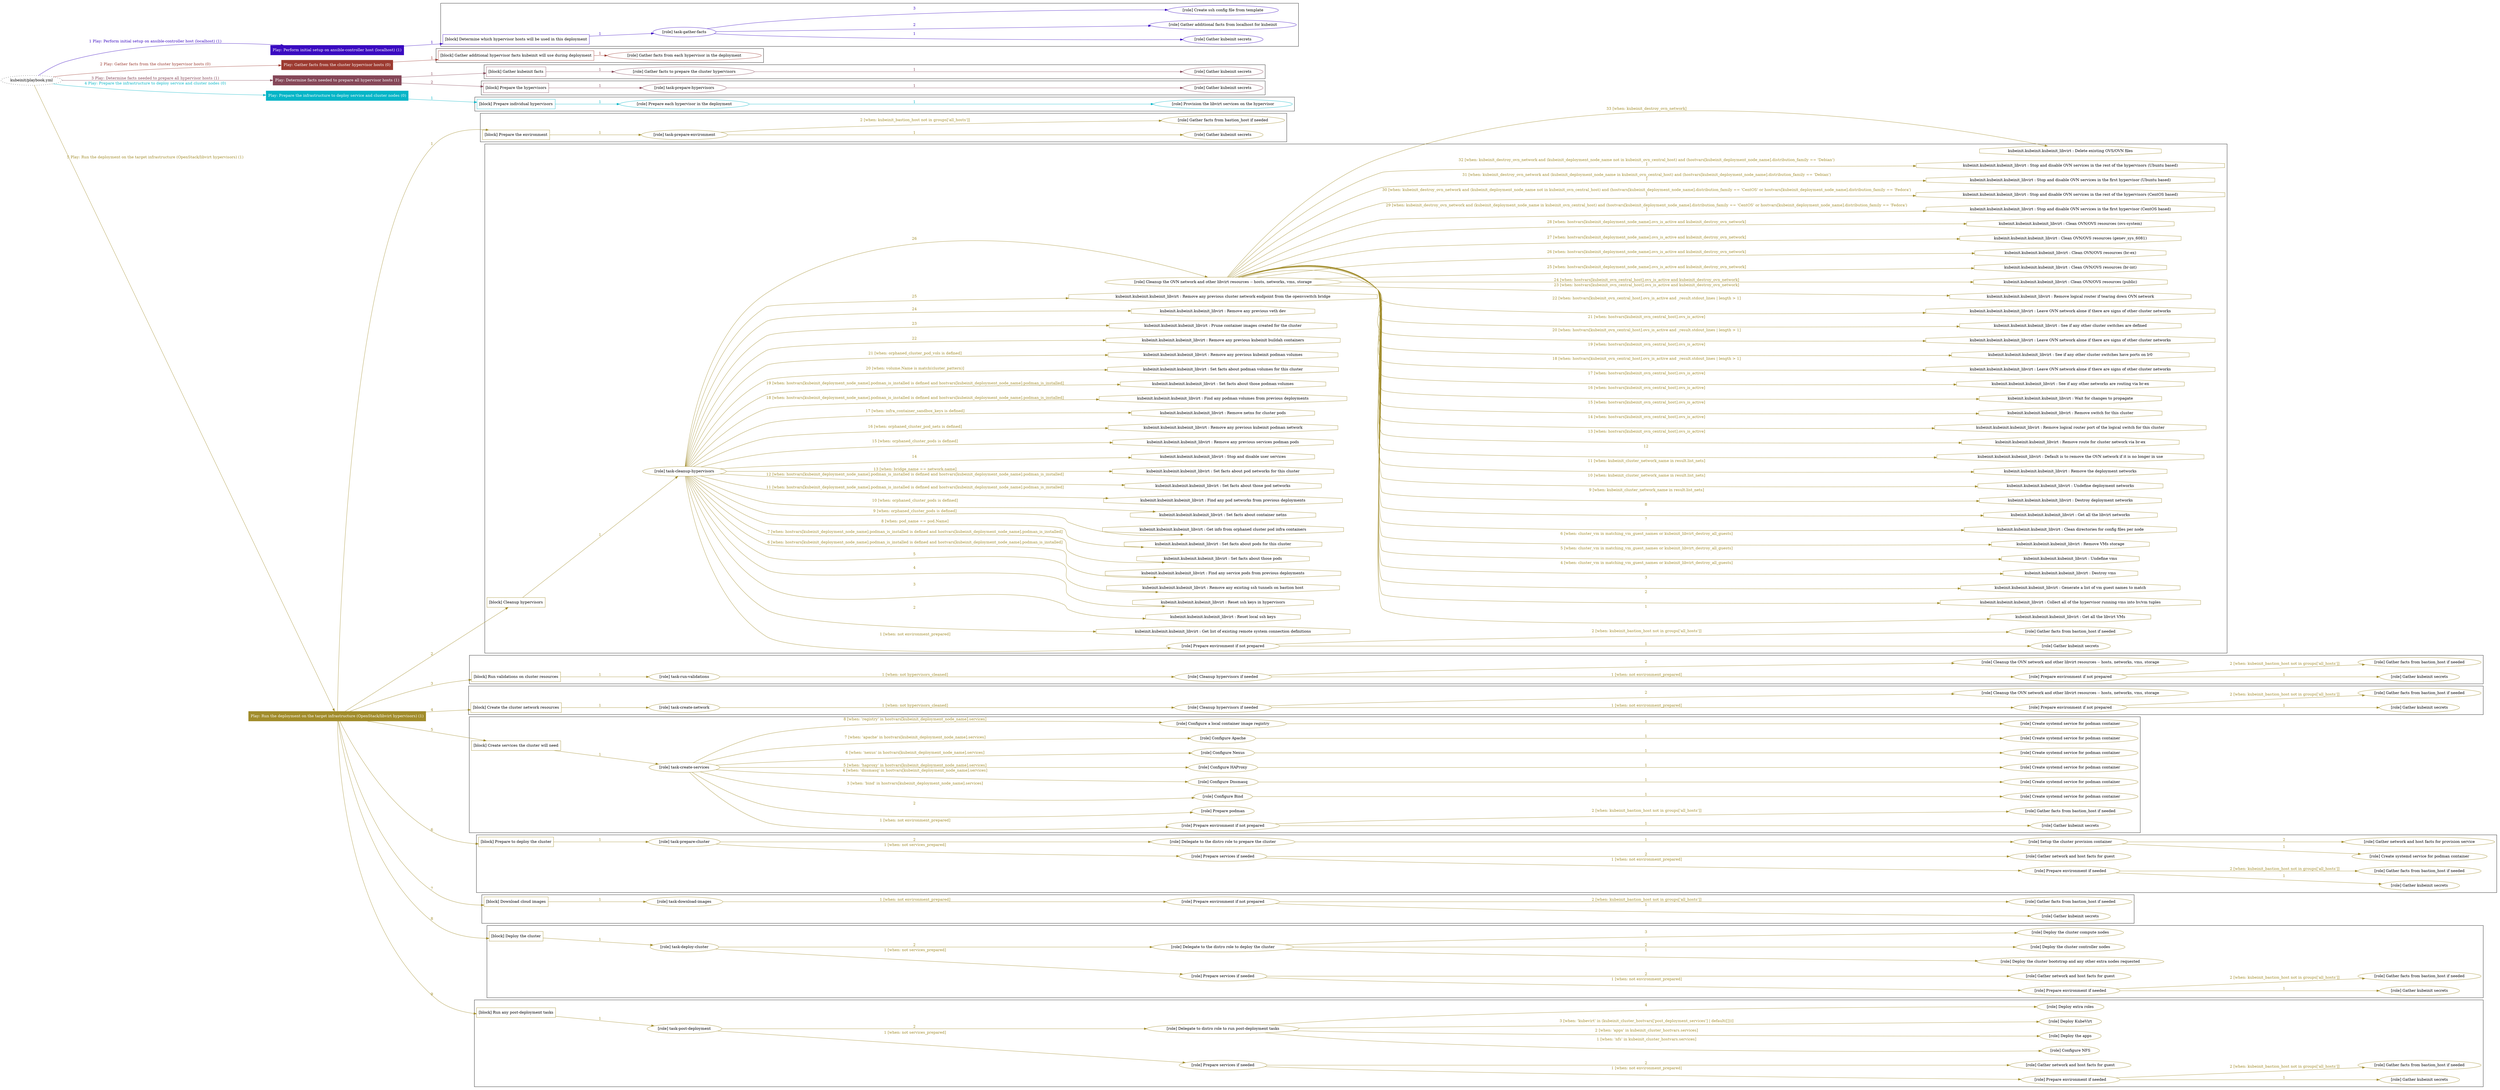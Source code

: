 digraph {
	graph [concentrate=true ordering=in rankdir=LR ratio=fill]
	edge [esep=5 sep=10]
	"kubeinit/playbook.yml" [URL="/home/runner/work/kubeinit/kubeinit/kubeinit/playbook.yml" id=playbook_19eca36a style=dotted]
	"kubeinit/playbook.yml" -> play_719cf79e [label="1 Play: Perform initial setup on ansible-controller host (localhost) (1)" color="#3a0bc1" fontcolor="#3a0bc1" id=edge_play_719cf79e labeltooltip="1 Play: Perform initial setup on ansible-controller host (localhost) (1)" tooltip="1 Play: Perform initial setup on ansible-controller host (localhost) (1)"]
	subgraph "Play: Perform initial setup on ansible-controller host (localhost) (1)" {
		play_719cf79e [label="Play: Perform initial setup on ansible-controller host (localhost) (1)" URL="/home/runner/work/kubeinit/kubeinit/kubeinit/playbook.yml" color="#3a0bc1" fontcolor="#ffffff" id=play_719cf79e shape=box style=filled tooltip=localhost]
		play_719cf79e -> block_688e43ef [label=1 color="#3a0bc1" fontcolor="#3a0bc1" id=edge_block_688e43ef labeltooltip=1 tooltip=1]
		subgraph cluster_block_688e43ef {
			block_688e43ef [label="[block] Determine which hypervisor hosts will be used in this deployment" URL="/home/runner/work/kubeinit/kubeinit/kubeinit/playbook.yml" color="#3a0bc1" id=block_688e43ef labeltooltip="Determine which hypervisor hosts will be used in this deployment" shape=box tooltip="Determine which hypervisor hosts will be used in this deployment"]
			block_688e43ef -> role_8ae8b57e [label="1 " color="#3a0bc1" fontcolor="#3a0bc1" id=edge_role_8ae8b57e labeltooltip="1 " tooltip="1 "]
			subgraph "task-gather-facts" {
				role_8ae8b57e [label="[role] task-gather-facts" URL="/home/runner/work/kubeinit/kubeinit/kubeinit/playbook.yml" color="#3a0bc1" id=role_8ae8b57e tooltip="task-gather-facts"]
				role_8ae8b57e -> role_9e2b6f07 [label="1 " color="#3a0bc1" fontcolor="#3a0bc1" id=edge_role_9e2b6f07 labeltooltip="1 " tooltip="1 "]
				subgraph "Gather kubeinit secrets" {
					role_9e2b6f07 [label="[role] Gather kubeinit secrets" URL="/home/runner/.ansible/collections/ansible_collections/kubeinit/kubeinit/roles/kubeinit_prepare/tasks/build_hypervisors_group.yml" color="#3a0bc1" id=role_9e2b6f07 tooltip="Gather kubeinit secrets"]
				}
				role_8ae8b57e -> role_e38f6de1 [label="2 " color="#3a0bc1" fontcolor="#3a0bc1" id=edge_role_e38f6de1 labeltooltip="2 " tooltip="2 "]
				subgraph "Gather additional facts from localhost for kubeinit" {
					role_e38f6de1 [label="[role] Gather additional facts from localhost for kubeinit" URL="/home/runner/.ansible/collections/ansible_collections/kubeinit/kubeinit/roles/kubeinit_prepare/tasks/build_hypervisors_group.yml" color="#3a0bc1" id=role_e38f6de1 tooltip="Gather additional facts from localhost for kubeinit"]
				}
				role_8ae8b57e -> role_fe67dc94 [label="3 " color="#3a0bc1" fontcolor="#3a0bc1" id=edge_role_fe67dc94 labeltooltip="3 " tooltip="3 "]
				subgraph "Create ssh config file from template" {
					role_fe67dc94 [label="[role] Create ssh config file from template" URL="/home/runner/.ansible/collections/ansible_collections/kubeinit/kubeinit/roles/kubeinit_prepare/tasks/build_hypervisors_group.yml" color="#3a0bc1" id=role_fe67dc94 tooltip="Create ssh config file from template"]
				}
			}
		}
	}
	"kubeinit/playbook.yml" -> play_2a1b7cca [label="2 Play: Gather facts from the cluster hypervisor hosts (0)" color="#9c3a30" fontcolor="#9c3a30" id=edge_play_2a1b7cca labeltooltip="2 Play: Gather facts from the cluster hypervisor hosts (0)" tooltip="2 Play: Gather facts from the cluster hypervisor hosts (0)"]
	subgraph "Play: Gather facts from the cluster hypervisor hosts (0)" {
		play_2a1b7cca [label="Play: Gather facts from the cluster hypervisor hosts (0)" URL="/home/runner/work/kubeinit/kubeinit/kubeinit/playbook.yml" color="#9c3a30" fontcolor="#ffffff" id=play_2a1b7cca shape=box style=filled tooltip="Play: Gather facts from the cluster hypervisor hosts (0)"]
		play_2a1b7cca -> block_6a8b9d46 [label=1 color="#9c3a30" fontcolor="#9c3a30" id=edge_block_6a8b9d46 labeltooltip=1 tooltip=1]
		subgraph cluster_block_6a8b9d46 {
			block_6a8b9d46 [label="[block] Gather additional hypervisor facts kubeinit will use during deployment" URL="/home/runner/work/kubeinit/kubeinit/kubeinit/playbook.yml" color="#9c3a30" id=block_6a8b9d46 labeltooltip="Gather additional hypervisor facts kubeinit will use during deployment" shape=box tooltip="Gather additional hypervisor facts kubeinit will use during deployment"]
			block_6a8b9d46 -> role_4c102a90 [label="1 " color="#9c3a30" fontcolor="#9c3a30" id=edge_role_4c102a90 labeltooltip="1 " tooltip="1 "]
			subgraph "Gather facts from each hypervisor in the deployment" {
				role_4c102a90 [label="[role] Gather facts from each hypervisor in the deployment" URL="/home/runner/work/kubeinit/kubeinit/kubeinit/playbook.yml" color="#9c3a30" id=role_4c102a90 tooltip="Gather facts from each hypervisor in the deployment"]
			}
		}
	}
	"kubeinit/playbook.yml" -> play_24a31aa9 [label="3 Play: Determine facts needed to prepare all hypervisor hosts (1)" color="#854758" fontcolor="#854758" id=edge_play_24a31aa9 labeltooltip="3 Play: Determine facts needed to prepare all hypervisor hosts (1)" tooltip="3 Play: Determine facts needed to prepare all hypervisor hosts (1)"]
	subgraph "Play: Determine facts needed to prepare all hypervisor hosts (1)" {
		play_24a31aa9 [label="Play: Determine facts needed to prepare all hypervisor hosts (1)" URL="/home/runner/work/kubeinit/kubeinit/kubeinit/playbook.yml" color="#854758" fontcolor="#ffffff" id=play_24a31aa9 shape=box style=filled tooltip=localhost]
		play_24a31aa9 -> block_57922f6c [label=1 color="#854758" fontcolor="#854758" id=edge_block_57922f6c labeltooltip=1 tooltip=1]
		subgraph cluster_block_57922f6c {
			block_57922f6c [label="[block] Gather kubeinit facts" URL="/home/runner/work/kubeinit/kubeinit/kubeinit/playbook.yml" color="#854758" id=block_57922f6c labeltooltip="Gather kubeinit facts" shape=box tooltip="Gather kubeinit facts"]
			block_57922f6c -> role_eeb3cfe8 [label="1 " color="#854758" fontcolor="#854758" id=edge_role_eeb3cfe8 labeltooltip="1 " tooltip="1 "]
			subgraph "Gather facts to prepare the cluster hypervisors" {
				role_eeb3cfe8 [label="[role] Gather facts to prepare the cluster hypervisors" URL="/home/runner/work/kubeinit/kubeinit/kubeinit/playbook.yml" color="#854758" id=role_eeb3cfe8 tooltip="Gather facts to prepare the cluster hypervisors"]
				role_eeb3cfe8 -> role_1b91e98e [label="1 " color="#854758" fontcolor="#854758" id=edge_role_1b91e98e labeltooltip="1 " tooltip="1 "]
				subgraph "Gather kubeinit secrets" {
					role_1b91e98e [label="[role] Gather kubeinit secrets" URL="/home/runner/.ansible/collections/ansible_collections/kubeinit/kubeinit/roles/kubeinit_prepare/tasks/gather_kubeinit_facts.yml" color="#854758" id=role_1b91e98e tooltip="Gather kubeinit secrets"]
				}
			}
		}
		play_24a31aa9 -> block_fb4e8528 [label=2 color="#854758" fontcolor="#854758" id=edge_block_fb4e8528 labeltooltip=2 tooltip=2]
		subgraph cluster_block_fb4e8528 {
			block_fb4e8528 [label="[block] Prepare the hypervisors" URL="/home/runner/work/kubeinit/kubeinit/kubeinit/playbook.yml" color="#854758" id=block_fb4e8528 labeltooltip="Prepare the hypervisors" shape=box tooltip="Prepare the hypervisors"]
			block_fb4e8528 -> role_c675493e [label="1 " color="#854758" fontcolor="#854758" id=edge_role_c675493e labeltooltip="1 " tooltip="1 "]
			subgraph "task-prepare-hypervisors" {
				role_c675493e [label="[role] task-prepare-hypervisors" URL="/home/runner/work/kubeinit/kubeinit/kubeinit/playbook.yml" color="#854758" id=role_c675493e tooltip="task-prepare-hypervisors"]
				role_c675493e -> role_db6bcacf [label="1 " color="#854758" fontcolor="#854758" id=edge_role_db6bcacf labeltooltip="1 " tooltip="1 "]
				subgraph "Gather kubeinit secrets" {
					role_db6bcacf [label="[role] Gather kubeinit secrets" URL="/home/runner/.ansible/collections/ansible_collections/kubeinit/kubeinit/roles/kubeinit_prepare/tasks/gather_kubeinit_facts.yml" color="#854758" id=role_db6bcacf tooltip="Gather kubeinit secrets"]
				}
			}
		}
	}
	"kubeinit/playbook.yml" -> play_3fd84742 [label="4 Play: Prepare the infrastructure to deploy service and cluster nodes (0)" color="#05b5c7" fontcolor="#05b5c7" id=edge_play_3fd84742 labeltooltip="4 Play: Prepare the infrastructure to deploy service and cluster nodes (0)" tooltip="4 Play: Prepare the infrastructure to deploy service and cluster nodes (0)"]
	subgraph "Play: Prepare the infrastructure to deploy service and cluster nodes (0)" {
		play_3fd84742 [label="Play: Prepare the infrastructure to deploy service and cluster nodes (0)" URL="/home/runner/work/kubeinit/kubeinit/kubeinit/playbook.yml" color="#05b5c7" fontcolor="#ffffff" id=play_3fd84742 shape=box style=filled tooltip="Play: Prepare the infrastructure to deploy service and cluster nodes (0)"]
		play_3fd84742 -> block_367608bd [label=1 color="#05b5c7" fontcolor="#05b5c7" id=edge_block_367608bd labeltooltip=1 tooltip=1]
		subgraph cluster_block_367608bd {
			block_367608bd [label="[block] Prepare individual hypervisors" URL="/home/runner/work/kubeinit/kubeinit/kubeinit/playbook.yml" color="#05b5c7" id=block_367608bd labeltooltip="Prepare individual hypervisors" shape=box tooltip="Prepare individual hypervisors"]
			block_367608bd -> role_98d3cfa8 [label="1 " color="#05b5c7" fontcolor="#05b5c7" id=edge_role_98d3cfa8 labeltooltip="1 " tooltip="1 "]
			subgraph "Prepare each hypervisor in the deployment" {
				role_98d3cfa8 [label="[role] Prepare each hypervisor in the deployment" URL="/home/runner/work/kubeinit/kubeinit/kubeinit/playbook.yml" color="#05b5c7" id=role_98d3cfa8 tooltip="Prepare each hypervisor in the deployment"]
				role_98d3cfa8 -> role_d35ff17e [label="1 " color="#05b5c7" fontcolor="#05b5c7" id=edge_role_d35ff17e labeltooltip="1 " tooltip="1 "]
				subgraph "Provision the libvirt services on the hypervisor" {
					role_d35ff17e [label="[role] Provision the libvirt services on the hypervisor" URL="/home/runner/.ansible/collections/ansible_collections/kubeinit/kubeinit/roles/kubeinit_prepare/tasks/prepare_hypervisor.yml" color="#05b5c7" id=role_d35ff17e tooltip="Provision the libvirt services on the hypervisor"]
				}
			}
		}
	}
	"kubeinit/playbook.yml" -> play_51b75ac5 [label="5 Play: Run the deployment on the target infrastructure (OpenStack/libvirt hypervisors) (1)" color="#a18c2b" fontcolor="#a18c2b" id=edge_play_51b75ac5 labeltooltip="5 Play: Run the deployment on the target infrastructure (OpenStack/libvirt hypervisors) (1)" tooltip="5 Play: Run the deployment on the target infrastructure (OpenStack/libvirt hypervisors) (1)"]
	subgraph "Play: Run the deployment on the target infrastructure (OpenStack/libvirt hypervisors) (1)" {
		play_51b75ac5 [label="Play: Run the deployment on the target infrastructure (OpenStack/libvirt hypervisors) (1)" URL="/home/runner/work/kubeinit/kubeinit/kubeinit/playbook.yml" color="#a18c2b" fontcolor="#ffffff" id=play_51b75ac5 shape=box style=filled tooltip=localhost]
		play_51b75ac5 -> block_a34ccf6e [label=1 color="#a18c2b" fontcolor="#a18c2b" id=edge_block_a34ccf6e labeltooltip=1 tooltip=1]
		subgraph cluster_block_a34ccf6e {
			block_a34ccf6e [label="[block] Prepare the environment" URL="/home/runner/work/kubeinit/kubeinit/kubeinit/playbook.yml" color="#a18c2b" id=block_a34ccf6e labeltooltip="Prepare the environment" shape=box tooltip="Prepare the environment"]
			block_a34ccf6e -> role_56eb418c [label="1 " color="#a18c2b" fontcolor="#a18c2b" id=edge_role_56eb418c labeltooltip="1 " tooltip="1 "]
			subgraph "task-prepare-environment" {
				role_56eb418c [label="[role] task-prepare-environment" URL="/home/runner/work/kubeinit/kubeinit/kubeinit/playbook.yml" color="#a18c2b" id=role_56eb418c tooltip="task-prepare-environment"]
				role_56eb418c -> role_7e347691 [label="1 " color="#a18c2b" fontcolor="#a18c2b" id=edge_role_7e347691 labeltooltip="1 " tooltip="1 "]
				subgraph "Gather kubeinit secrets" {
					role_7e347691 [label="[role] Gather kubeinit secrets" URL="/home/runner/.ansible/collections/ansible_collections/kubeinit/kubeinit/roles/kubeinit_prepare/tasks/gather_kubeinit_facts.yml" color="#a18c2b" id=role_7e347691 tooltip="Gather kubeinit secrets"]
				}
				role_56eb418c -> role_d2490053 [label="2 [when: kubeinit_bastion_host not in groups['all_hosts']]" color="#a18c2b" fontcolor="#a18c2b" id=edge_role_d2490053 labeltooltip="2 [when: kubeinit_bastion_host not in groups['all_hosts']]" tooltip="2 [when: kubeinit_bastion_host not in groups['all_hosts']]"]
				subgraph "Gather facts from bastion_host if needed" {
					role_d2490053 [label="[role] Gather facts from bastion_host if needed" URL="/home/runner/.ansible/collections/ansible_collections/kubeinit/kubeinit/roles/kubeinit_prepare/tasks/main.yml" color="#a18c2b" id=role_d2490053 tooltip="Gather facts from bastion_host if needed"]
				}
			}
		}
		play_51b75ac5 -> block_7e99dcde [label=2 color="#a18c2b" fontcolor="#a18c2b" id=edge_block_7e99dcde labeltooltip=2 tooltip=2]
		subgraph cluster_block_7e99dcde {
			block_7e99dcde [label="[block] Cleanup hypervisors" URL="/home/runner/work/kubeinit/kubeinit/kubeinit/playbook.yml" color="#a18c2b" id=block_7e99dcde labeltooltip="Cleanup hypervisors" shape=box tooltip="Cleanup hypervisors"]
			block_7e99dcde -> role_3fd3f117 [label="1 " color="#a18c2b" fontcolor="#a18c2b" id=edge_role_3fd3f117 labeltooltip="1 " tooltip="1 "]
			subgraph "task-cleanup-hypervisors" {
				role_3fd3f117 [label="[role] task-cleanup-hypervisors" URL="/home/runner/work/kubeinit/kubeinit/kubeinit/playbook.yml" color="#a18c2b" id=role_3fd3f117 tooltip="task-cleanup-hypervisors"]
				role_3fd3f117 -> role_7a1aff39 [label="1 [when: not environment_prepared]" color="#a18c2b" fontcolor="#a18c2b" id=edge_role_7a1aff39 labeltooltip="1 [when: not environment_prepared]" tooltip="1 [when: not environment_prepared]"]
				subgraph "Prepare environment if not prepared" {
					role_7a1aff39 [label="[role] Prepare environment if not prepared" URL="/home/runner/.ansible/collections/ansible_collections/kubeinit/kubeinit/roles/kubeinit_libvirt/tasks/cleanup_hypervisors.yml" color="#a18c2b" id=role_7a1aff39 tooltip="Prepare environment if not prepared"]
					role_7a1aff39 -> role_5416ba8a [label="1 " color="#a18c2b" fontcolor="#a18c2b" id=edge_role_5416ba8a labeltooltip="1 " tooltip="1 "]
					subgraph "Gather kubeinit secrets" {
						role_5416ba8a [label="[role] Gather kubeinit secrets" URL="/home/runner/.ansible/collections/ansible_collections/kubeinit/kubeinit/roles/kubeinit_prepare/tasks/gather_kubeinit_facts.yml" color="#a18c2b" id=role_5416ba8a tooltip="Gather kubeinit secrets"]
					}
					role_7a1aff39 -> role_09b27ae4 [label="2 [when: kubeinit_bastion_host not in groups['all_hosts']]" color="#a18c2b" fontcolor="#a18c2b" id=edge_role_09b27ae4 labeltooltip="2 [when: kubeinit_bastion_host not in groups['all_hosts']]" tooltip="2 [when: kubeinit_bastion_host not in groups['all_hosts']]"]
					subgraph "Gather facts from bastion_host if needed" {
						role_09b27ae4 [label="[role] Gather facts from bastion_host if needed" URL="/home/runner/.ansible/collections/ansible_collections/kubeinit/kubeinit/roles/kubeinit_prepare/tasks/main.yml" color="#a18c2b" id=role_09b27ae4 tooltip="Gather facts from bastion_host if needed"]
					}
				}
				task_a2efbcee [label="kubeinit.kubeinit.kubeinit_libvirt : Get list of existing remote system connection definitions" URL="/home/runner/.ansible/collections/ansible_collections/kubeinit/kubeinit/roles/kubeinit_libvirt/tasks/cleanup_hypervisors.yml" color="#a18c2b" id=task_a2efbcee shape=octagon tooltip="kubeinit.kubeinit.kubeinit_libvirt : Get list of existing remote system connection definitions"]
				role_3fd3f117 -> task_a2efbcee [label="2 " color="#a18c2b" fontcolor="#a18c2b" id=edge_task_a2efbcee labeltooltip="2 " tooltip="2 "]
				task_2f82fa79 [label="kubeinit.kubeinit.kubeinit_libvirt : Reset local ssh keys" URL="/home/runner/.ansible/collections/ansible_collections/kubeinit/kubeinit/roles/kubeinit_libvirt/tasks/cleanup_hypervisors.yml" color="#a18c2b" id=task_2f82fa79 shape=octagon tooltip="kubeinit.kubeinit.kubeinit_libvirt : Reset local ssh keys"]
				role_3fd3f117 -> task_2f82fa79 [label="3 " color="#a18c2b" fontcolor="#a18c2b" id=edge_task_2f82fa79 labeltooltip="3 " tooltip="3 "]
				task_dd32728e [label="kubeinit.kubeinit.kubeinit_libvirt : Reset ssh keys in hypervisors" URL="/home/runner/.ansible/collections/ansible_collections/kubeinit/kubeinit/roles/kubeinit_libvirt/tasks/cleanup_hypervisors.yml" color="#a18c2b" id=task_dd32728e shape=octagon tooltip="kubeinit.kubeinit.kubeinit_libvirt : Reset ssh keys in hypervisors"]
				role_3fd3f117 -> task_dd32728e [label="4 " color="#a18c2b" fontcolor="#a18c2b" id=edge_task_dd32728e labeltooltip="4 " tooltip="4 "]
				task_e5c68837 [label="kubeinit.kubeinit.kubeinit_libvirt : Remove any existing ssh tunnels on bastion host" URL="/home/runner/.ansible/collections/ansible_collections/kubeinit/kubeinit/roles/kubeinit_libvirt/tasks/cleanup_hypervisors.yml" color="#a18c2b" id=task_e5c68837 shape=octagon tooltip="kubeinit.kubeinit.kubeinit_libvirt : Remove any existing ssh tunnels on bastion host"]
				role_3fd3f117 -> task_e5c68837 [label="5 " color="#a18c2b" fontcolor="#a18c2b" id=edge_task_e5c68837 labeltooltip="5 " tooltip="5 "]
				task_8fa16865 [label="kubeinit.kubeinit.kubeinit_libvirt : Find any service pods from previous deployments" URL="/home/runner/.ansible/collections/ansible_collections/kubeinit/kubeinit/roles/kubeinit_libvirt/tasks/cleanup_hypervisors.yml" color="#a18c2b" id=task_8fa16865 shape=octagon tooltip="kubeinit.kubeinit.kubeinit_libvirt : Find any service pods from previous deployments"]
				role_3fd3f117 -> task_8fa16865 [label="6 [when: hostvars[kubeinit_deployment_node_name].podman_is_installed is defined and hostvars[kubeinit_deployment_node_name].podman_is_installed]" color="#a18c2b" fontcolor="#a18c2b" id=edge_task_8fa16865 labeltooltip="6 [when: hostvars[kubeinit_deployment_node_name].podman_is_installed is defined and hostvars[kubeinit_deployment_node_name].podman_is_installed]" tooltip="6 [when: hostvars[kubeinit_deployment_node_name].podman_is_installed is defined and hostvars[kubeinit_deployment_node_name].podman_is_installed]"]
				task_20b38e7f [label="kubeinit.kubeinit.kubeinit_libvirt : Set facts about those pods" URL="/home/runner/.ansible/collections/ansible_collections/kubeinit/kubeinit/roles/kubeinit_libvirt/tasks/cleanup_hypervisors.yml" color="#a18c2b" id=task_20b38e7f shape=octagon tooltip="kubeinit.kubeinit.kubeinit_libvirt : Set facts about those pods"]
				role_3fd3f117 -> task_20b38e7f [label="7 [when: hostvars[kubeinit_deployment_node_name].podman_is_installed is defined and hostvars[kubeinit_deployment_node_name].podman_is_installed]" color="#a18c2b" fontcolor="#a18c2b" id=edge_task_20b38e7f labeltooltip="7 [when: hostvars[kubeinit_deployment_node_name].podman_is_installed is defined and hostvars[kubeinit_deployment_node_name].podman_is_installed]" tooltip="7 [when: hostvars[kubeinit_deployment_node_name].podman_is_installed is defined and hostvars[kubeinit_deployment_node_name].podman_is_installed]"]
				task_5d56b134 [label="kubeinit.kubeinit.kubeinit_libvirt : Set facts about pods for this cluster" URL="/home/runner/.ansible/collections/ansible_collections/kubeinit/kubeinit/roles/kubeinit_libvirt/tasks/cleanup_hypervisors.yml" color="#a18c2b" id=task_5d56b134 shape=octagon tooltip="kubeinit.kubeinit.kubeinit_libvirt : Set facts about pods for this cluster"]
				role_3fd3f117 -> task_5d56b134 [label="8 [when: pod_name == pod.Name]" color="#a18c2b" fontcolor="#a18c2b" id=edge_task_5d56b134 labeltooltip="8 [when: pod_name == pod.Name]" tooltip="8 [when: pod_name == pod.Name]"]
				task_e2b9fffa [label="kubeinit.kubeinit.kubeinit_libvirt : Get info from orphaned cluster pod infra containers" URL="/home/runner/.ansible/collections/ansible_collections/kubeinit/kubeinit/roles/kubeinit_libvirt/tasks/cleanup_hypervisors.yml" color="#a18c2b" id=task_e2b9fffa shape=octagon tooltip="kubeinit.kubeinit.kubeinit_libvirt : Get info from orphaned cluster pod infra containers"]
				role_3fd3f117 -> task_e2b9fffa [label="9 [when: orphaned_cluster_pods is defined]" color="#a18c2b" fontcolor="#a18c2b" id=edge_task_e2b9fffa labeltooltip="9 [when: orphaned_cluster_pods is defined]" tooltip="9 [when: orphaned_cluster_pods is defined]"]
				task_a2a4ffc0 [label="kubeinit.kubeinit.kubeinit_libvirt : Set facts about container netns" URL="/home/runner/.ansible/collections/ansible_collections/kubeinit/kubeinit/roles/kubeinit_libvirt/tasks/cleanup_hypervisors.yml" color="#a18c2b" id=task_a2a4ffc0 shape=octagon tooltip="kubeinit.kubeinit.kubeinit_libvirt : Set facts about container netns"]
				role_3fd3f117 -> task_a2a4ffc0 [label="10 [when: orphaned_cluster_pods is defined]" color="#a18c2b" fontcolor="#a18c2b" id=edge_task_a2a4ffc0 labeltooltip="10 [when: orphaned_cluster_pods is defined]" tooltip="10 [when: orphaned_cluster_pods is defined]"]
				task_339aaeee [label="kubeinit.kubeinit.kubeinit_libvirt : Find any pod networks from previous deployments" URL="/home/runner/.ansible/collections/ansible_collections/kubeinit/kubeinit/roles/kubeinit_libvirt/tasks/cleanup_hypervisors.yml" color="#a18c2b" id=task_339aaeee shape=octagon tooltip="kubeinit.kubeinit.kubeinit_libvirt : Find any pod networks from previous deployments"]
				role_3fd3f117 -> task_339aaeee [label="11 [when: hostvars[kubeinit_deployment_node_name].podman_is_installed is defined and hostvars[kubeinit_deployment_node_name].podman_is_installed]" color="#a18c2b" fontcolor="#a18c2b" id=edge_task_339aaeee labeltooltip="11 [when: hostvars[kubeinit_deployment_node_name].podman_is_installed is defined and hostvars[kubeinit_deployment_node_name].podman_is_installed]" tooltip="11 [when: hostvars[kubeinit_deployment_node_name].podman_is_installed is defined and hostvars[kubeinit_deployment_node_name].podman_is_installed]"]
				task_a73e4e8b [label="kubeinit.kubeinit.kubeinit_libvirt : Set facts about those pod networks" URL="/home/runner/.ansible/collections/ansible_collections/kubeinit/kubeinit/roles/kubeinit_libvirt/tasks/cleanup_hypervisors.yml" color="#a18c2b" id=task_a73e4e8b shape=octagon tooltip="kubeinit.kubeinit.kubeinit_libvirt : Set facts about those pod networks"]
				role_3fd3f117 -> task_a73e4e8b [label="12 [when: hostvars[kubeinit_deployment_node_name].podman_is_installed is defined and hostvars[kubeinit_deployment_node_name].podman_is_installed]" color="#a18c2b" fontcolor="#a18c2b" id=edge_task_a73e4e8b labeltooltip="12 [when: hostvars[kubeinit_deployment_node_name].podman_is_installed is defined and hostvars[kubeinit_deployment_node_name].podman_is_installed]" tooltip="12 [when: hostvars[kubeinit_deployment_node_name].podman_is_installed is defined and hostvars[kubeinit_deployment_node_name].podman_is_installed]"]
				task_daea654f [label="kubeinit.kubeinit.kubeinit_libvirt : Set facts about pod networks for this cluster" URL="/home/runner/.ansible/collections/ansible_collections/kubeinit/kubeinit/roles/kubeinit_libvirt/tasks/cleanup_hypervisors.yml" color="#a18c2b" id=task_daea654f shape=octagon tooltip="kubeinit.kubeinit.kubeinit_libvirt : Set facts about pod networks for this cluster"]
				role_3fd3f117 -> task_daea654f [label="13 [when: bridge_name == network.name]" color="#a18c2b" fontcolor="#a18c2b" id=edge_task_daea654f labeltooltip="13 [when: bridge_name == network.name]" tooltip="13 [when: bridge_name == network.name]"]
				task_fe0c631f [label="kubeinit.kubeinit.kubeinit_libvirt : Stop and disable user services" URL="/home/runner/.ansible/collections/ansible_collections/kubeinit/kubeinit/roles/kubeinit_libvirt/tasks/cleanup_hypervisors.yml" color="#a18c2b" id=task_fe0c631f shape=octagon tooltip="kubeinit.kubeinit.kubeinit_libvirt : Stop and disable user services"]
				role_3fd3f117 -> task_fe0c631f [label="14 " color="#a18c2b" fontcolor="#a18c2b" id=edge_task_fe0c631f labeltooltip="14 " tooltip="14 "]
				task_9677f1ae [label="kubeinit.kubeinit.kubeinit_libvirt : Remove any previous services podman pods" URL="/home/runner/.ansible/collections/ansible_collections/kubeinit/kubeinit/roles/kubeinit_libvirt/tasks/cleanup_hypervisors.yml" color="#a18c2b" id=task_9677f1ae shape=octagon tooltip="kubeinit.kubeinit.kubeinit_libvirt : Remove any previous services podman pods"]
				role_3fd3f117 -> task_9677f1ae [label="15 [when: orphaned_cluster_pods is defined]" color="#a18c2b" fontcolor="#a18c2b" id=edge_task_9677f1ae labeltooltip="15 [when: orphaned_cluster_pods is defined]" tooltip="15 [when: orphaned_cluster_pods is defined]"]
				task_745f7f79 [label="kubeinit.kubeinit.kubeinit_libvirt : Remove any previous kubeinit podman network" URL="/home/runner/.ansible/collections/ansible_collections/kubeinit/kubeinit/roles/kubeinit_libvirt/tasks/cleanup_hypervisors.yml" color="#a18c2b" id=task_745f7f79 shape=octagon tooltip="kubeinit.kubeinit.kubeinit_libvirt : Remove any previous kubeinit podman network"]
				role_3fd3f117 -> task_745f7f79 [label="16 [when: orphaned_cluster_pod_nets is defined]" color="#a18c2b" fontcolor="#a18c2b" id=edge_task_745f7f79 labeltooltip="16 [when: orphaned_cluster_pod_nets is defined]" tooltip="16 [when: orphaned_cluster_pod_nets is defined]"]
				task_3a5681f5 [label="kubeinit.kubeinit.kubeinit_libvirt : Remove netns for cluster pods" URL="/home/runner/.ansible/collections/ansible_collections/kubeinit/kubeinit/roles/kubeinit_libvirt/tasks/cleanup_hypervisors.yml" color="#a18c2b" id=task_3a5681f5 shape=octagon tooltip="kubeinit.kubeinit.kubeinit_libvirt : Remove netns for cluster pods"]
				role_3fd3f117 -> task_3a5681f5 [label="17 [when: infra_container_sandbox_keys is defined]" color="#a18c2b" fontcolor="#a18c2b" id=edge_task_3a5681f5 labeltooltip="17 [when: infra_container_sandbox_keys is defined]" tooltip="17 [when: infra_container_sandbox_keys is defined]"]
				task_d67077a5 [label="kubeinit.kubeinit.kubeinit_libvirt : Find any podman volumes from previous deployments" URL="/home/runner/.ansible/collections/ansible_collections/kubeinit/kubeinit/roles/kubeinit_libvirt/tasks/cleanup_hypervisors.yml" color="#a18c2b" id=task_d67077a5 shape=octagon tooltip="kubeinit.kubeinit.kubeinit_libvirt : Find any podman volumes from previous deployments"]
				role_3fd3f117 -> task_d67077a5 [label="18 [when: hostvars[kubeinit_deployment_node_name].podman_is_installed is defined and hostvars[kubeinit_deployment_node_name].podman_is_installed]" color="#a18c2b" fontcolor="#a18c2b" id=edge_task_d67077a5 labeltooltip="18 [when: hostvars[kubeinit_deployment_node_name].podman_is_installed is defined and hostvars[kubeinit_deployment_node_name].podman_is_installed]" tooltip="18 [when: hostvars[kubeinit_deployment_node_name].podman_is_installed is defined and hostvars[kubeinit_deployment_node_name].podman_is_installed]"]
				task_febcbdd8 [label="kubeinit.kubeinit.kubeinit_libvirt : Set facts about those podman volumes" URL="/home/runner/.ansible/collections/ansible_collections/kubeinit/kubeinit/roles/kubeinit_libvirt/tasks/cleanup_hypervisors.yml" color="#a18c2b" id=task_febcbdd8 shape=octagon tooltip="kubeinit.kubeinit.kubeinit_libvirt : Set facts about those podman volumes"]
				role_3fd3f117 -> task_febcbdd8 [label="19 [when: hostvars[kubeinit_deployment_node_name].podman_is_installed is defined and hostvars[kubeinit_deployment_node_name].podman_is_installed]" color="#a18c2b" fontcolor="#a18c2b" id=edge_task_febcbdd8 labeltooltip="19 [when: hostvars[kubeinit_deployment_node_name].podman_is_installed is defined and hostvars[kubeinit_deployment_node_name].podman_is_installed]" tooltip="19 [when: hostvars[kubeinit_deployment_node_name].podman_is_installed is defined and hostvars[kubeinit_deployment_node_name].podman_is_installed]"]
				task_af7f5158 [label="kubeinit.kubeinit.kubeinit_libvirt : Set facts about podman volumes for this cluster" URL="/home/runner/.ansible/collections/ansible_collections/kubeinit/kubeinit/roles/kubeinit_libvirt/tasks/cleanup_hypervisors.yml" color="#a18c2b" id=task_af7f5158 shape=octagon tooltip="kubeinit.kubeinit.kubeinit_libvirt : Set facts about podman volumes for this cluster"]
				role_3fd3f117 -> task_af7f5158 [label="20 [when: volume.Name is match(cluster_pattern)]" color="#a18c2b" fontcolor="#a18c2b" id=edge_task_af7f5158 labeltooltip="20 [when: volume.Name is match(cluster_pattern)]" tooltip="20 [when: volume.Name is match(cluster_pattern)]"]
				task_7e9fd5d3 [label="kubeinit.kubeinit.kubeinit_libvirt : Remove any previous kubeinit podman volumes" URL="/home/runner/.ansible/collections/ansible_collections/kubeinit/kubeinit/roles/kubeinit_libvirt/tasks/cleanup_hypervisors.yml" color="#a18c2b" id=task_7e9fd5d3 shape=octagon tooltip="kubeinit.kubeinit.kubeinit_libvirt : Remove any previous kubeinit podman volumes"]
				role_3fd3f117 -> task_7e9fd5d3 [label="21 [when: orphaned_cluster_pod_vols is defined]" color="#a18c2b" fontcolor="#a18c2b" id=edge_task_7e9fd5d3 labeltooltip="21 [when: orphaned_cluster_pod_vols is defined]" tooltip="21 [when: orphaned_cluster_pod_vols is defined]"]
				task_25a3ca95 [label="kubeinit.kubeinit.kubeinit_libvirt : Remove any previous kubeinit buildah containers" URL="/home/runner/.ansible/collections/ansible_collections/kubeinit/kubeinit/roles/kubeinit_libvirt/tasks/cleanup_hypervisors.yml" color="#a18c2b" id=task_25a3ca95 shape=octagon tooltip="kubeinit.kubeinit.kubeinit_libvirt : Remove any previous kubeinit buildah containers"]
				role_3fd3f117 -> task_25a3ca95 [label="22 " color="#a18c2b" fontcolor="#a18c2b" id=edge_task_25a3ca95 labeltooltip="22 " tooltip="22 "]
				task_6dd02df3 [label="kubeinit.kubeinit.kubeinit_libvirt : Prune container images created for the cluster" URL="/home/runner/.ansible/collections/ansible_collections/kubeinit/kubeinit/roles/kubeinit_libvirt/tasks/cleanup_hypervisors.yml" color="#a18c2b" id=task_6dd02df3 shape=octagon tooltip="kubeinit.kubeinit.kubeinit_libvirt : Prune container images created for the cluster"]
				role_3fd3f117 -> task_6dd02df3 [label="23 " color="#a18c2b" fontcolor="#a18c2b" id=edge_task_6dd02df3 labeltooltip="23 " tooltip="23 "]
				task_527ce70c [label="kubeinit.kubeinit.kubeinit_libvirt : Remove any previous veth dev" URL="/home/runner/.ansible/collections/ansible_collections/kubeinit/kubeinit/roles/kubeinit_libvirt/tasks/cleanup_hypervisors.yml" color="#a18c2b" id=task_527ce70c shape=octagon tooltip="kubeinit.kubeinit.kubeinit_libvirt : Remove any previous veth dev"]
				role_3fd3f117 -> task_527ce70c [label="24 " color="#a18c2b" fontcolor="#a18c2b" id=edge_task_527ce70c labeltooltip="24 " tooltip="24 "]
				task_cd44eb48 [label="kubeinit.kubeinit.kubeinit_libvirt : Remove any previous cluster network endpoint from the openvswitch bridge" URL="/home/runner/.ansible/collections/ansible_collections/kubeinit/kubeinit/roles/kubeinit_libvirt/tasks/cleanup_hypervisors.yml" color="#a18c2b" id=task_cd44eb48 shape=octagon tooltip="kubeinit.kubeinit.kubeinit_libvirt : Remove any previous cluster network endpoint from the openvswitch bridge"]
				role_3fd3f117 -> task_cd44eb48 [label="25 " color="#a18c2b" fontcolor="#a18c2b" id=edge_task_cd44eb48 labeltooltip="25 " tooltip="25 "]
				role_3fd3f117 -> role_2ef99a9f [label="26 " color="#a18c2b" fontcolor="#a18c2b" id=edge_role_2ef99a9f labeltooltip="26 " tooltip="26 "]
				subgraph "Cleanup the OVN network and other libvirt resources -- hosts, networks, vms, storage" {
					role_2ef99a9f [label="[role] Cleanup the OVN network and other libvirt resources -- hosts, networks, vms, storage" URL="/home/runner/.ansible/collections/ansible_collections/kubeinit/kubeinit/roles/kubeinit_libvirt/tasks/cleanup_hypervisors.yml" color="#a18c2b" id=role_2ef99a9f tooltip="Cleanup the OVN network and other libvirt resources -- hosts, networks, vms, storage"]
					task_2a2b0ff4 [label="kubeinit.kubeinit.kubeinit_libvirt : Get all the libvirt VMs" URL="/home/runner/.ansible/collections/ansible_collections/kubeinit/kubeinit/roles/kubeinit_libvirt/tasks/cleanup_libvirt.yml" color="#a18c2b" id=task_2a2b0ff4 shape=octagon tooltip="kubeinit.kubeinit.kubeinit_libvirt : Get all the libvirt VMs"]
					role_2ef99a9f -> task_2a2b0ff4 [label="1 " color="#a18c2b" fontcolor="#a18c2b" id=edge_task_2a2b0ff4 labeltooltip="1 " tooltip="1 "]
					task_067d4758 [label="kubeinit.kubeinit.kubeinit_libvirt : Collect all of the hypervisor running vms into hv/vm tuples" URL="/home/runner/.ansible/collections/ansible_collections/kubeinit/kubeinit/roles/kubeinit_libvirt/tasks/cleanup_libvirt.yml" color="#a18c2b" id=task_067d4758 shape=octagon tooltip="kubeinit.kubeinit.kubeinit_libvirt : Collect all of the hypervisor running vms into hv/vm tuples"]
					role_2ef99a9f -> task_067d4758 [label="2 " color="#a18c2b" fontcolor="#a18c2b" id=edge_task_067d4758 labeltooltip="2 " tooltip="2 "]
					task_963d73c5 [label="kubeinit.kubeinit.kubeinit_libvirt : Generate a list of vm guest names to match" URL="/home/runner/.ansible/collections/ansible_collections/kubeinit/kubeinit/roles/kubeinit_libvirt/tasks/cleanup_libvirt.yml" color="#a18c2b" id=task_963d73c5 shape=octagon tooltip="kubeinit.kubeinit.kubeinit_libvirt : Generate a list of vm guest names to match"]
					role_2ef99a9f -> task_963d73c5 [label="3 " color="#a18c2b" fontcolor="#a18c2b" id=edge_task_963d73c5 labeltooltip="3 " tooltip="3 "]
					task_aadd6f78 [label="kubeinit.kubeinit.kubeinit_libvirt : Destroy vms" URL="/home/runner/.ansible/collections/ansible_collections/kubeinit/kubeinit/roles/kubeinit_libvirt/tasks/cleanup_libvirt.yml" color="#a18c2b" id=task_aadd6f78 shape=octagon tooltip="kubeinit.kubeinit.kubeinit_libvirt : Destroy vms"]
					role_2ef99a9f -> task_aadd6f78 [label="4 [when: cluster_vm in matching_vm_guest_names or kubeinit_libvirt_destroy_all_guests]" color="#a18c2b" fontcolor="#a18c2b" id=edge_task_aadd6f78 labeltooltip="4 [when: cluster_vm in matching_vm_guest_names or kubeinit_libvirt_destroy_all_guests]" tooltip="4 [when: cluster_vm in matching_vm_guest_names or kubeinit_libvirt_destroy_all_guests]"]
					task_b295cb4b [label="kubeinit.kubeinit.kubeinit_libvirt : Undefine vms" URL="/home/runner/.ansible/collections/ansible_collections/kubeinit/kubeinit/roles/kubeinit_libvirt/tasks/cleanup_libvirt.yml" color="#a18c2b" id=task_b295cb4b shape=octagon tooltip="kubeinit.kubeinit.kubeinit_libvirt : Undefine vms"]
					role_2ef99a9f -> task_b295cb4b [label="5 [when: cluster_vm in matching_vm_guest_names or kubeinit_libvirt_destroy_all_guests]" color="#a18c2b" fontcolor="#a18c2b" id=edge_task_b295cb4b labeltooltip="5 [when: cluster_vm in matching_vm_guest_names or kubeinit_libvirt_destroy_all_guests]" tooltip="5 [when: cluster_vm in matching_vm_guest_names or kubeinit_libvirt_destroy_all_guests]"]
					task_466298e3 [label="kubeinit.kubeinit.kubeinit_libvirt : Remove VMs storage" URL="/home/runner/.ansible/collections/ansible_collections/kubeinit/kubeinit/roles/kubeinit_libvirt/tasks/cleanup_libvirt.yml" color="#a18c2b" id=task_466298e3 shape=octagon tooltip="kubeinit.kubeinit.kubeinit_libvirt : Remove VMs storage"]
					role_2ef99a9f -> task_466298e3 [label="6 [when: cluster_vm in matching_vm_guest_names or kubeinit_libvirt_destroy_all_guests]" color="#a18c2b" fontcolor="#a18c2b" id=edge_task_466298e3 labeltooltip="6 [when: cluster_vm in matching_vm_guest_names or kubeinit_libvirt_destroy_all_guests]" tooltip="6 [when: cluster_vm in matching_vm_guest_names or kubeinit_libvirt_destroy_all_guests]"]
					task_28faa910 [label="kubeinit.kubeinit.kubeinit_libvirt : Clean directories for config files per node" URL="/home/runner/.ansible/collections/ansible_collections/kubeinit/kubeinit/roles/kubeinit_libvirt/tasks/cleanup_libvirt.yml" color="#a18c2b" id=task_28faa910 shape=octagon tooltip="kubeinit.kubeinit.kubeinit_libvirt : Clean directories for config files per node"]
					role_2ef99a9f -> task_28faa910 [label="7 " color="#a18c2b" fontcolor="#a18c2b" id=edge_task_28faa910 labeltooltip="7 " tooltip="7 "]
					task_7b938591 [label="kubeinit.kubeinit.kubeinit_libvirt : Get all the libvirt networks" URL="/home/runner/.ansible/collections/ansible_collections/kubeinit/kubeinit/roles/kubeinit_libvirt/tasks/cleanup_libvirt.yml" color="#a18c2b" id=task_7b938591 shape=octagon tooltip="kubeinit.kubeinit.kubeinit_libvirt : Get all the libvirt networks"]
					role_2ef99a9f -> task_7b938591 [label="8 " color="#a18c2b" fontcolor="#a18c2b" id=edge_task_7b938591 labeltooltip="8 " tooltip="8 "]
					task_fef26b0b [label="kubeinit.kubeinit.kubeinit_libvirt : Destroy deployment networks" URL="/home/runner/.ansible/collections/ansible_collections/kubeinit/kubeinit/roles/kubeinit_libvirt/tasks/cleanup_libvirt.yml" color="#a18c2b" id=task_fef26b0b shape=octagon tooltip="kubeinit.kubeinit.kubeinit_libvirt : Destroy deployment networks"]
					role_2ef99a9f -> task_fef26b0b [label="9 [when: kubeinit_cluster_network_name in result.list_nets]" color="#a18c2b" fontcolor="#a18c2b" id=edge_task_fef26b0b labeltooltip="9 [when: kubeinit_cluster_network_name in result.list_nets]" tooltip="9 [when: kubeinit_cluster_network_name in result.list_nets]"]
					task_463eca38 [label="kubeinit.kubeinit.kubeinit_libvirt : Undefine deployment networks" URL="/home/runner/.ansible/collections/ansible_collections/kubeinit/kubeinit/roles/kubeinit_libvirt/tasks/cleanup_libvirt.yml" color="#a18c2b" id=task_463eca38 shape=octagon tooltip="kubeinit.kubeinit.kubeinit_libvirt : Undefine deployment networks"]
					role_2ef99a9f -> task_463eca38 [label="10 [when: kubeinit_cluster_network_name in result.list_nets]" color="#a18c2b" fontcolor="#a18c2b" id=edge_task_463eca38 labeltooltip="10 [when: kubeinit_cluster_network_name in result.list_nets]" tooltip="10 [when: kubeinit_cluster_network_name in result.list_nets]"]
					task_c67f79e4 [label="kubeinit.kubeinit.kubeinit_libvirt : Remove the deployment networks" URL="/home/runner/.ansible/collections/ansible_collections/kubeinit/kubeinit/roles/kubeinit_libvirt/tasks/cleanup_libvirt.yml" color="#a18c2b" id=task_c67f79e4 shape=octagon tooltip="kubeinit.kubeinit.kubeinit_libvirt : Remove the deployment networks"]
					role_2ef99a9f -> task_c67f79e4 [label="11 [when: kubeinit_cluster_network_name in result.list_nets]" color="#a18c2b" fontcolor="#a18c2b" id=edge_task_c67f79e4 labeltooltip="11 [when: kubeinit_cluster_network_name in result.list_nets]" tooltip="11 [when: kubeinit_cluster_network_name in result.list_nets]"]
					task_262d939d [label="kubeinit.kubeinit.kubeinit_libvirt : Default is to remove the OVN network if it is no longer in use" URL="/home/runner/.ansible/collections/ansible_collections/kubeinit/kubeinit/roles/kubeinit_libvirt/tasks/cleanup_libvirt.yml" color="#a18c2b" id=task_262d939d shape=octagon tooltip="kubeinit.kubeinit.kubeinit_libvirt : Default is to remove the OVN network if it is no longer in use"]
					role_2ef99a9f -> task_262d939d [label="12 " color="#a18c2b" fontcolor="#a18c2b" id=edge_task_262d939d labeltooltip="12 " tooltip="12 "]
					task_8a70e646 [label="kubeinit.kubeinit.kubeinit_libvirt : Remove route for cluster network via br-ex" URL="/home/runner/.ansible/collections/ansible_collections/kubeinit/kubeinit/roles/kubeinit_libvirt/tasks/cleanup_libvirt.yml" color="#a18c2b" id=task_8a70e646 shape=octagon tooltip="kubeinit.kubeinit.kubeinit_libvirt : Remove route for cluster network via br-ex"]
					role_2ef99a9f -> task_8a70e646 [label="13 [when: hostvars[kubeinit_ovn_central_host].ovs_is_active]" color="#a18c2b" fontcolor="#a18c2b" id=edge_task_8a70e646 labeltooltip="13 [when: hostvars[kubeinit_ovn_central_host].ovs_is_active]" tooltip="13 [when: hostvars[kubeinit_ovn_central_host].ovs_is_active]"]
					task_9b1d815c [label="kubeinit.kubeinit.kubeinit_libvirt : Remove logical router port of the logical switch for this cluster" URL="/home/runner/.ansible/collections/ansible_collections/kubeinit/kubeinit/roles/kubeinit_libvirt/tasks/cleanup_libvirt.yml" color="#a18c2b" id=task_9b1d815c shape=octagon tooltip="kubeinit.kubeinit.kubeinit_libvirt : Remove logical router port of the logical switch for this cluster"]
					role_2ef99a9f -> task_9b1d815c [label="14 [when: hostvars[kubeinit_ovn_central_host].ovs_is_active]" color="#a18c2b" fontcolor="#a18c2b" id=edge_task_9b1d815c labeltooltip="14 [when: hostvars[kubeinit_ovn_central_host].ovs_is_active]" tooltip="14 [when: hostvars[kubeinit_ovn_central_host].ovs_is_active]"]
					task_3604e27a [label="kubeinit.kubeinit.kubeinit_libvirt : Remove switch for this cluster" URL="/home/runner/.ansible/collections/ansible_collections/kubeinit/kubeinit/roles/kubeinit_libvirt/tasks/cleanup_libvirt.yml" color="#a18c2b" id=task_3604e27a shape=octagon tooltip="kubeinit.kubeinit.kubeinit_libvirt : Remove switch for this cluster"]
					role_2ef99a9f -> task_3604e27a [label="15 [when: hostvars[kubeinit_ovn_central_host].ovs_is_active]" color="#a18c2b" fontcolor="#a18c2b" id=edge_task_3604e27a labeltooltip="15 [when: hostvars[kubeinit_ovn_central_host].ovs_is_active]" tooltip="15 [when: hostvars[kubeinit_ovn_central_host].ovs_is_active]"]
					task_03aa8665 [label="kubeinit.kubeinit.kubeinit_libvirt : Wait for changes to propagate" URL="/home/runner/.ansible/collections/ansible_collections/kubeinit/kubeinit/roles/kubeinit_libvirt/tasks/cleanup_libvirt.yml" color="#a18c2b" id=task_03aa8665 shape=octagon tooltip="kubeinit.kubeinit.kubeinit_libvirt : Wait for changes to propagate"]
					role_2ef99a9f -> task_03aa8665 [label="16 [when: hostvars[kubeinit_ovn_central_host].ovs_is_active]" color="#a18c2b" fontcolor="#a18c2b" id=edge_task_03aa8665 labeltooltip="16 [when: hostvars[kubeinit_ovn_central_host].ovs_is_active]" tooltip="16 [when: hostvars[kubeinit_ovn_central_host].ovs_is_active]"]
					task_8074d257 [label="kubeinit.kubeinit.kubeinit_libvirt : See if any other networks are routing via br-ex" URL="/home/runner/.ansible/collections/ansible_collections/kubeinit/kubeinit/roles/kubeinit_libvirt/tasks/cleanup_libvirt.yml" color="#a18c2b" id=task_8074d257 shape=octagon tooltip="kubeinit.kubeinit.kubeinit_libvirt : See if any other networks are routing via br-ex"]
					role_2ef99a9f -> task_8074d257 [label="17 [when: hostvars[kubeinit_ovn_central_host].ovs_is_active]" color="#a18c2b" fontcolor="#a18c2b" id=edge_task_8074d257 labeltooltip="17 [when: hostvars[kubeinit_ovn_central_host].ovs_is_active]" tooltip="17 [when: hostvars[kubeinit_ovn_central_host].ovs_is_active]"]
					task_caea99e6 [label="kubeinit.kubeinit.kubeinit_libvirt : Leave OVN network alone if there are signs of other cluster networks" URL="/home/runner/.ansible/collections/ansible_collections/kubeinit/kubeinit/roles/kubeinit_libvirt/tasks/cleanup_libvirt.yml" color="#a18c2b" id=task_caea99e6 shape=octagon tooltip="kubeinit.kubeinit.kubeinit_libvirt : Leave OVN network alone if there are signs of other cluster networks"]
					role_2ef99a9f -> task_caea99e6 [label="18 [when: hostvars[kubeinit_ovn_central_host].ovs_is_active and _result.stdout_lines | length > 1]" color="#a18c2b" fontcolor="#a18c2b" id=edge_task_caea99e6 labeltooltip="18 [when: hostvars[kubeinit_ovn_central_host].ovs_is_active and _result.stdout_lines | length > 1]" tooltip="18 [when: hostvars[kubeinit_ovn_central_host].ovs_is_active and _result.stdout_lines | length > 1]"]
					task_efc52e16 [label="kubeinit.kubeinit.kubeinit_libvirt : See if any other cluster switches have ports on lr0" URL="/home/runner/.ansible/collections/ansible_collections/kubeinit/kubeinit/roles/kubeinit_libvirt/tasks/cleanup_libvirt.yml" color="#a18c2b" id=task_efc52e16 shape=octagon tooltip="kubeinit.kubeinit.kubeinit_libvirt : See if any other cluster switches have ports on lr0"]
					role_2ef99a9f -> task_efc52e16 [label="19 [when: hostvars[kubeinit_ovn_central_host].ovs_is_active]" color="#a18c2b" fontcolor="#a18c2b" id=edge_task_efc52e16 labeltooltip="19 [when: hostvars[kubeinit_ovn_central_host].ovs_is_active]" tooltip="19 [when: hostvars[kubeinit_ovn_central_host].ovs_is_active]"]
					task_41597799 [label="kubeinit.kubeinit.kubeinit_libvirt : Leave OVN network alone if there are signs of other cluster networks" URL="/home/runner/.ansible/collections/ansible_collections/kubeinit/kubeinit/roles/kubeinit_libvirt/tasks/cleanup_libvirt.yml" color="#a18c2b" id=task_41597799 shape=octagon tooltip="kubeinit.kubeinit.kubeinit_libvirt : Leave OVN network alone if there are signs of other cluster networks"]
					role_2ef99a9f -> task_41597799 [label="20 [when: hostvars[kubeinit_ovn_central_host].ovs_is_active and _result.stdout_lines | length > 1]" color="#a18c2b" fontcolor="#a18c2b" id=edge_task_41597799 labeltooltip="20 [when: hostvars[kubeinit_ovn_central_host].ovs_is_active and _result.stdout_lines | length > 1]" tooltip="20 [when: hostvars[kubeinit_ovn_central_host].ovs_is_active and _result.stdout_lines | length > 1]"]
					task_0ab4e871 [label="kubeinit.kubeinit.kubeinit_libvirt : See if any other cluster switches are defined" URL="/home/runner/.ansible/collections/ansible_collections/kubeinit/kubeinit/roles/kubeinit_libvirt/tasks/cleanup_libvirt.yml" color="#a18c2b" id=task_0ab4e871 shape=octagon tooltip="kubeinit.kubeinit.kubeinit_libvirt : See if any other cluster switches are defined"]
					role_2ef99a9f -> task_0ab4e871 [label="21 [when: hostvars[kubeinit_ovn_central_host].ovs_is_active]" color="#a18c2b" fontcolor="#a18c2b" id=edge_task_0ab4e871 labeltooltip="21 [when: hostvars[kubeinit_ovn_central_host].ovs_is_active]" tooltip="21 [when: hostvars[kubeinit_ovn_central_host].ovs_is_active]"]
					task_42a6f558 [label="kubeinit.kubeinit.kubeinit_libvirt : Leave OVN network alone if there are signs of other cluster networks" URL="/home/runner/.ansible/collections/ansible_collections/kubeinit/kubeinit/roles/kubeinit_libvirt/tasks/cleanup_libvirt.yml" color="#a18c2b" id=task_42a6f558 shape=octagon tooltip="kubeinit.kubeinit.kubeinit_libvirt : Leave OVN network alone if there are signs of other cluster networks"]
					role_2ef99a9f -> task_42a6f558 [label="22 [when: hostvars[kubeinit_ovn_central_host].ovs_is_active and _result.stdout_lines | length > 1]" color="#a18c2b" fontcolor="#a18c2b" id=edge_task_42a6f558 labeltooltip="22 [when: hostvars[kubeinit_ovn_central_host].ovs_is_active and _result.stdout_lines | length > 1]" tooltip="22 [when: hostvars[kubeinit_ovn_central_host].ovs_is_active and _result.stdout_lines | length > 1]"]
					task_7a2134d0 [label="kubeinit.kubeinit.kubeinit_libvirt : Remove logical router if tearing down OVN network" URL="/home/runner/.ansible/collections/ansible_collections/kubeinit/kubeinit/roles/kubeinit_libvirt/tasks/cleanup_libvirt.yml" color="#a18c2b" id=task_7a2134d0 shape=octagon tooltip="kubeinit.kubeinit.kubeinit_libvirt : Remove logical router if tearing down OVN network"]
					role_2ef99a9f -> task_7a2134d0 [label="23 [when: hostvars[kubeinit_ovn_central_host].ovs_is_active and kubeinit_destroy_ovn_network]" color="#a18c2b" fontcolor="#a18c2b" id=edge_task_7a2134d0 labeltooltip="23 [when: hostvars[kubeinit_ovn_central_host].ovs_is_active and kubeinit_destroy_ovn_network]" tooltip="23 [when: hostvars[kubeinit_ovn_central_host].ovs_is_active and kubeinit_destroy_ovn_network]"]
					task_0001a7f9 [label="kubeinit.kubeinit.kubeinit_libvirt : Clean OVN/OVS resources (public)" URL="/home/runner/.ansible/collections/ansible_collections/kubeinit/kubeinit/roles/kubeinit_libvirt/tasks/cleanup_libvirt.yml" color="#a18c2b" id=task_0001a7f9 shape=octagon tooltip="kubeinit.kubeinit.kubeinit_libvirt : Clean OVN/OVS resources (public)"]
					role_2ef99a9f -> task_0001a7f9 [label="24 [when: hostvars[kubeinit_ovn_central_host].ovs_is_active and kubeinit_destroy_ovn_network]" color="#a18c2b" fontcolor="#a18c2b" id=edge_task_0001a7f9 labeltooltip="24 [when: hostvars[kubeinit_ovn_central_host].ovs_is_active and kubeinit_destroy_ovn_network]" tooltip="24 [when: hostvars[kubeinit_ovn_central_host].ovs_is_active and kubeinit_destroy_ovn_network]"]
					task_bcce24d1 [label="kubeinit.kubeinit.kubeinit_libvirt : Clean OVN/OVS resources (br-int)" URL="/home/runner/.ansible/collections/ansible_collections/kubeinit/kubeinit/roles/kubeinit_libvirt/tasks/cleanup_libvirt.yml" color="#a18c2b" id=task_bcce24d1 shape=octagon tooltip="kubeinit.kubeinit.kubeinit_libvirt : Clean OVN/OVS resources (br-int)"]
					role_2ef99a9f -> task_bcce24d1 [label="25 [when: hostvars[kubeinit_deployment_node_name].ovs_is_active and kubeinit_destroy_ovn_network]" color="#a18c2b" fontcolor="#a18c2b" id=edge_task_bcce24d1 labeltooltip="25 [when: hostvars[kubeinit_deployment_node_name].ovs_is_active and kubeinit_destroy_ovn_network]" tooltip="25 [when: hostvars[kubeinit_deployment_node_name].ovs_is_active and kubeinit_destroy_ovn_network]"]
					task_6ffd1d62 [label="kubeinit.kubeinit.kubeinit_libvirt : Clean OVN/OVS resources (br-ex)" URL="/home/runner/.ansible/collections/ansible_collections/kubeinit/kubeinit/roles/kubeinit_libvirt/tasks/cleanup_libvirt.yml" color="#a18c2b" id=task_6ffd1d62 shape=octagon tooltip="kubeinit.kubeinit.kubeinit_libvirt : Clean OVN/OVS resources (br-ex)"]
					role_2ef99a9f -> task_6ffd1d62 [label="26 [when: hostvars[kubeinit_deployment_node_name].ovs_is_active and kubeinit_destroy_ovn_network]" color="#a18c2b" fontcolor="#a18c2b" id=edge_task_6ffd1d62 labeltooltip="26 [when: hostvars[kubeinit_deployment_node_name].ovs_is_active and kubeinit_destroy_ovn_network]" tooltip="26 [when: hostvars[kubeinit_deployment_node_name].ovs_is_active and kubeinit_destroy_ovn_network]"]
					task_8137543c [label="kubeinit.kubeinit.kubeinit_libvirt : Clean OVN/OVS resources (genev_sys_6081)" URL="/home/runner/.ansible/collections/ansible_collections/kubeinit/kubeinit/roles/kubeinit_libvirt/tasks/cleanup_libvirt.yml" color="#a18c2b" id=task_8137543c shape=octagon tooltip="kubeinit.kubeinit.kubeinit_libvirt : Clean OVN/OVS resources (genev_sys_6081)"]
					role_2ef99a9f -> task_8137543c [label="27 [when: hostvars[kubeinit_deployment_node_name].ovs_is_active and kubeinit_destroy_ovn_network]" color="#a18c2b" fontcolor="#a18c2b" id=edge_task_8137543c labeltooltip="27 [when: hostvars[kubeinit_deployment_node_name].ovs_is_active and kubeinit_destroy_ovn_network]" tooltip="27 [when: hostvars[kubeinit_deployment_node_name].ovs_is_active and kubeinit_destroy_ovn_network]"]
					task_b89c0ef0 [label="kubeinit.kubeinit.kubeinit_libvirt : Clean OVN/OVS resources (ovs-system)" URL="/home/runner/.ansible/collections/ansible_collections/kubeinit/kubeinit/roles/kubeinit_libvirt/tasks/cleanup_libvirt.yml" color="#a18c2b" id=task_b89c0ef0 shape=octagon tooltip="kubeinit.kubeinit.kubeinit_libvirt : Clean OVN/OVS resources (ovs-system)"]
					role_2ef99a9f -> task_b89c0ef0 [label="28 [when: hostvars[kubeinit_deployment_node_name].ovs_is_active and kubeinit_destroy_ovn_network]" color="#a18c2b" fontcolor="#a18c2b" id=edge_task_b89c0ef0 labeltooltip="28 [when: hostvars[kubeinit_deployment_node_name].ovs_is_active and kubeinit_destroy_ovn_network]" tooltip="28 [when: hostvars[kubeinit_deployment_node_name].ovs_is_active and kubeinit_destroy_ovn_network]"]
					task_7fb08843 [label="kubeinit.kubeinit.kubeinit_libvirt : Stop and disable OVN services in the first hypervisor (CentOS based)" URL="/home/runner/.ansible/collections/ansible_collections/kubeinit/kubeinit/roles/kubeinit_libvirt/tasks/cleanup_libvirt.yml" color="#a18c2b" id=task_7fb08843 shape=octagon tooltip="kubeinit.kubeinit.kubeinit_libvirt : Stop and disable OVN services in the first hypervisor (CentOS based)"]
					role_2ef99a9f -> task_7fb08843 [label="29 [when: kubeinit_destroy_ovn_network and (kubeinit_deployment_node_name in kubeinit_ovn_central_host) and (hostvars[kubeinit_deployment_node_name].distribution_family == 'CentOS' or hostvars[kubeinit_deployment_node_name].distribution_family == 'Fedora')
]" color="#a18c2b" fontcolor="#a18c2b" id=edge_task_7fb08843 labeltooltip="29 [when: kubeinit_destroy_ovn_network and (kubeinit_deployment_node_name in kubeinit_ovn_central_host) and (hostvars[kubeinit_deployment_node_name].distribution_family == 'CentOS' or hostvars[kubeinit_deployment_node_name].distribution_family == 'Fedora')
]" tooltip="29 [when: kubeinit_destroy_ovn_network and (kubeinit_deployment_node_name in kubeinit_ovn_central_host) and (hostvars[kubeinit_deployment_node_name].distribution_family == 'CentOS' or hostvars[kubeinit_deployment_node_name].distribution_family == 'Fedora')
]"]
					task_738c85a9 [label="kubeinit.kubeinit.kubeinit_libvirt : Stop and disable OVN services in the rest of the hypervisors (CentOS based)" URL="/home/runner/.ansible/collections/ansible_collections/kubeinit/kubeinit/roles/kubeinit_libvirt/tasks/cleanup_libvirt.yml" color="#a18c2b" id=task_738c85a9 shape=octagon tooltip="kubeinit.kubeinit.kubeinit_libvirt : Stop and disable OVN services in the rest of the hypervisors (CentOS based)"]
					role_2ef99a9f -> task_738c85a9 [label="30 [when: kubeinit_destroy_ovn_network and (kubeinit_deployment_node_name not in kubeinit_ovn_central_host) and (hostvars[kubeinit_deployment_node_name].distribution_family == 'CentOS' or hostvars[kubeinit_deployment_node_name].distribution_family == 'Fedora')
]" color="#a18c2b" fontcolor="#a18c2b" id=edge_task_738c85a9 labeltooltip="30 [when: kubeinit_destroy_ovn_network and (kubeinit_deployment_node_name not in kubeinit_ovn_central_host) and (hostvars[kubeinit_deployment_node_name].distribution_family == 'CentOS' or hostvars[kubeinit_deployment_node_name].distribution_family == 'Fedora')
]" tooltip="30 [when: kubeinit_destroy_ovn_network and (kubeinit_deployment_node_name not in kubeinit_ovn_central_host) and (hostvars[kubeinit_deployment_node_name].distribution_family == 'CentOS' or hostvars[kubeinit_deployment_node_name].distribution_family == 'Fedora')
]"]
					task_43fb2332 [label="kubeinit.kubeinit.kubeinit_libvirt : Stop and disable OVN services in the first hypervisor (Ubuntu based)" URL="/home/runner/.ansible/collections/ansible_collections/kubeinit/kubeinit/roles/kubeinit_libvirt/tasks/cleanup_libvirt.yml" color="#a18c2b" id=task_43fb2332 shape=octagon tooltip="kubeinit.kubeinit.kubeinit_libvirt : Stop and disable OVN services in the first hypervisor (Ubuntu based)"]
					role_2ef99a9f -> task_43fb2332 [label="31 [when: kubeinit_destroy_ovn_network and (kubeinit_deployment_node_name in kubeinit_ovn_central_host) and (hostvars[kubeinit_deployment_node_name].distribution_family == 'Debian')
]" color="#a18c2b" fontcolor="#a18c2b" id=edge_task_43fb2332 labeltooltip="31 [when: kubeinit_destroy_ovn_network and (kubeinit_deployment_node_name in kubeinit_ovn_central_host) and (hostvars[kubeinit_deployment_node_name].distribution_family == 'Debian')
]" tooltip="31 [when: kubeinit_destroy_ovn_network and (kubeinit_deployment_node_name in kubeinit_ovn_central_host) and (hostvars[kubeinit_deployment_node_name].distribution_family == 'Debian')
]"]
					task_80066f90 [label="kubeinit.kubeinit.kubeinit_libvirt : Stop and disable OVN services in the rest of the hypervisors (Ubuntu based)" URL="/home/runner/.ansible/collections/ansible_collections/kubeinit/kubeinit/roles/kubeinit_libvirt/tasks/cleanup_libvirt.yml" color="#a18c2b" id=task_80066f90 shape=octagon tooltip="kubeinit.kubeinit.kubeinit_libvirt : Stop and disable OVN services in the rest of the hypervisors (Ubuntu based)"]
					role_2ef99a9f -> task_80066f90 [label="32 [when: kubeinit_destroy_ovn_network and (kubeinit_deployment_node_name not in kubeinit_ovn_central_host) and (hostvars[kubeinit_deployment_node_name].distribution_family == 'Debian')
]" color="#a18c2b" fontcolor="#a18c2b" id=edge_task_80066f90 labeltooltip="32 [when: kubeinit_destroy_ovn_network and (kubeinit_deployment_node_name not in kubeinit_ovn_central_host) and (hostvars[kubeinit_deployment_node_name].distribution_family == 'Debian')
]" tooltip="32 [when: kubeinit_destroy_ovn_network and (kubeinit_deployment_node_name not in kubeinit_ovn_central_host) and (hostvars[kubeinit_deployment_node_name].distribution_family == 'Debian')
]"]
					task_7d066796 [label="kubeinit.kubeinit.kubeinit_libvirt : Delete existing OVS/OVN files" URL="/home/runner/.ansible/collections/ansible_collections/kubeinit/kubeinit/roles/kubeinit_libvirt/tasks/cleanup_libvirt.yml" color="#a18c2b" id=task_7d066796 shape=octagon tooltip="kubeinit.kubeinit.kubeinit_libvirt : Delete existing OVS/OVN files"]
					role_2ef99a9f -> task_7d066796 [label="33 [when: kubeinit_destroy_ovn_network]" color="#a18c2b" fontcolor="#a18c2b" id=edge_task_7d066796 labeltooltip="33 [when: kubeinit_destroy_ovn_network]" tooltip="33 [when: kubeinit_destroy_ovn_network]"]
				}
			}
		}
		play_51b75ac5 -> block_64199e06 [label=3 color="#a18c2b" fontcolor="#a18c2b" id=edge_block_64199e06 labeltooltip=3 tooltip=3]
		subgraph cluster_block_64199e06 {
			block_64199e06 [label="[block] Run validations on cluster resources" URL="/home/runner/work/kubeinit/kubeinit/kubeinit/playbook.yml" color="#a18c2b" id=block_64199e06 labeltooltip="Run validations on cluster resources" shape=box tooltip="Run validations on cluster resources"]
			block_64199e06 -> role_e53d452b [label="1 " color="#a18c2b" fontcolor="#a18c2b" id=edge_role_e53d452b labeltooltip="1 " tooltip="1 "]
			subgraph "task-run-validations" {
				role_e53d452b [label="[role] task-run-validations" URL="/home/runner/work/kubeinit/kubeinit/kubeinit/playbook.yml" color="#a18c2b" id=role_e53d452b tooltip="task-run-validations"]
				role_e53d452b -> role_8f236c31 [label="1 [when: not hypervisors_cleaned]" color="#a18c2b" fontcolor="#a18c2b" id=edge_role_8f236c31 labeltooltip="1 [when: not hypervisors_cleaned]" tooltip="1 [when: not hypervisors_cleaned]"]
				subgraph "Cleanup hypervisors if needed" {
					role_8f236c31 [label="[role] Cleanup hypervisors if needed" URL="/home/runner/.ansible/collections/ansible_collections/kubeinit/kubeinit/roles/kubeinit_validations/tasks/main.yml" color="#a18c2b" id=role_8f236c31 tooltip="Cleanup hypervisors if needed"]
					role_8f236c31 -> role_f28c375a [label="1 [when: not environment_prepared]" color="#a18c2b" fontcolor="#a18c2b" id=edge_role_f28c375a labeltooltip="1 [when: not environment_prepared]" tooltip="1 [when: not environment_prepared]"]
					subgraph "Prepare environment if not prepared" {
						role_f28c375a [label="[role] Prepare environment if not prepared" URL="/home/runner/.ansible/collections/ansible_collections/kubeinit/kubeinit/roles/kubeinit_libvirt/tasks/cleanup_hypervisors.yml" color="#a18c2b" id=role_f28c375a tooltip="Prepare environment if not prepared"]
						role_f28c375a -> role_a83917c3 [label="1 " color="#a18c2b" fontcolor="#a18c2b" id=edge_role_a83917c3 labeltooltip="1 " tooltip="1 "]
						subgraph "Gather kubeinit secrets" {
							role_a83917c3 [label="[role] Gather kubeinit secrets" URL="/home/runner/.ansible/collections/ansible_collections/kubeinit/kubeinit/roles/kubeinit_prepare/tasks/gather_kubeinit_facts.yml" color="#a18c2b" id=role_a83917c3 tooltip="Gather kubeinit secrets"]
						}
						role_f28c375a -> role_ccf6dd56 [label="2 [when: kubeinit_bastion_host not in groups['all_hosts']]" color="#a18c2b" fontcolor="#a18c2b" id=edge_role_ccf6dd56 labeltooltip="2 [when: kubeinit_bastion_host not in groups['all_hosts']]" tooltip="2 [when: kubeinit_bastion_host not in groups['all_hosts']]"]
						subgraph "Gather facts from bastion_host if needed" {
							role_ccf6dd56 [label="[role] Gather facts from bastion_host if needed" URL="/home/runner/.ansible/collections/ansible_collections/kubeinit/kubeinit/roles/kubeinit_prepare/tasks/main.yml" color="#a18c2b" id=role_ccf6dd56 tooltip="Gather facts from bastion_host if needed"]
						}
					}
					role_8f236c31 -> role_02c1c434 [label="2 " color="#a18c2b" fontcolor="#a18c2b" id=edge_role_02c1c434 labeltooltip="2 " tooltip="2 "]
					subgraph "Cleanup the OVN network and other libvirt resources -- hosts, networks, vms, storage" {
						role_02c1c434 [label="[role] Cleanup the OVN network and other libvirt resources -- hosts, networks, vms, storage" URL="/home/runner/.ansible/collections/ansible_collections/kubeinit/kubeinit/roles/kubeinit_libvirt/tasks/cleanup_hypervisors.yml" color="#a18c2b" id=role_02c1c434 tooltip="Cleanup the OVN network and other libvirt resources -- hosts, networks, vms, storage"]
					}
				}
			}
		}
		play_51b75ac5 -> block_e268e3e6 [label=4 color="#a18c2b" fontcolor="#a18c2b" id=edge_block_e268e3e6 labeltooltip=4 tooltip=4]
		subgraph cluster_block_e268e3e6 {
			block_e268e3e6 [label="[block] Create the cluster network resources" URL="/home/runner/work/kubeinit/kubeinit/kubeinit/playbook.yml" color="#a18c2b" id=block_e268e3e6 labeltooltip="Create the cluster network resources" shape=box tooltip="Create the cluster network resources"]
			block_e268e3e6 -> role_42f09f21 [label="1 " color="#a18c2b" fontcolor="#a18c2b" id=edge_role_42f09f21 labeltooltip="1 " tooltip="1 "]
			subgraph "task-create-network" {
				role_42f09f21 [label="[role] task-create-network" URL="/home/runner/work/kubeinit/kubeinit/kubeinit/playbook.yml" color="#a18c2b" id=role_42f09f21 tooltip="task-create-network"]
				role_42f09f21 -> role_e394eadb [label="1 [when: not hypervisors_cleaned]" color="#a18c2b" fontcolor="#a18c2b" id=edge_role_e394eadb labeltooltip="1 [when: not hypervisors_cleaned]" tooltip="1 [when: not hypervisors_cleaned]"]
				subgraph "Cleanup hypervisors if needed" {
					role_e394eadb [label="[role] Cleanup hypervisors if needed" URL="/home/runner/.ansible/collections/ansible_collections/kubeinit/kubeinit/roles/kubeinit_libvirt/tasks/create_network.yml" color="#a18c2b" id=role_e394eadb tooltip="Cleanup hypervisors if needed"]
					role_e394eadb -> role_0eafc54b [label="1 [when: not environment_prepared]" color="#a18c2b" fontcolor="#a18c2b" id=edge_role_0eafc54b labeltooltip="1 [when: not environment_prepared]" tooltip="1 [when: not environment_prepared]"]
					subgraph "Prepare environment if not prepared" {
						role_0eafc54b [label="[role] Prepare environment if not prepared" URL="/home/runner/.ansible/collections/ansible_collections/kubeinit/kubeinit/roles/kubeinit_libvirt/tasks/cleanup_hypervisors.yml" color="#a18c2b" id=role_0eafc54b tooltip="Prepare environment if not prepared"]
						role_0eafc54b -> role_bf1149ba [label="1 " color="#a18c2b" fontcolor="#a18c2b" id=edge_role_bf1149ba labeltooltip="1 " tooltip="1 "]
						subgraph "Gather kubeinit secrets" {
							role_bf1149ba [label="[role] Gather kubeinit secrets" URL="/home/runner/.ansible/collections/ansible_collections/kubeinit/kubeinit/roles/kubeinit_prepare/tasks/gather_kubeinit_facts.yml" color="#a18c2b" id=role_bf1149ba tooltip="Gather kubeinit secrets"]
						}
						role_0eafc54b -> role_d3714d8a [label="2 [when: kubeinit_bastion_host not in groups['all_hosts']]" color="#a18c2b" fontcolor="#a18c2b" id=edge_role_d3714d8a labeltooltip="2 [when: kubeinit_bastion_host not in groups['all_hosts']]" tooltip="2 [when: kubeinit_bastion_host not in groups['all_hosts']]"]
						subgraph "Gather facts from bastion_host if needed" {
							role_d3714d8a [label="[role] Gather facts from bastion_host if needed" URL="/home/runner/.ansible/collections/ansible_collections/kubeinit/kubeinit/roles/kubeinit_prepare/tasks/main.yml" color="#a18c2b" id=role_d3714d8a tooltip="Gather facts from bastion_host if needed"]
						}
					}
					role_e394eadb -> role_e6b62756 [label="2 " color="#a18c2b" fontcolor="#a18c2b" id=edge_role_e6b62756 labeltooltip="2 " tooltip="2 "]
					subgraph "Cleanup the OVN network and other libvirt resources -- hosts, networks, vms, storage" {
						role_e6b62756 [label="[role] Cleanup the OVN network and other libvirt resources -- hosts, networks, vms, storage" URL="/home/runner/.ansible/collections/ansible_collections/kubeinit/kubeinit/roles/kubeinit_libvirt/tasks/cleanup_hypervisors.yml" color="#a18c2b" id=role_e6b62756 tooltip="Cleanup the OVN network and other libvirt resources -- hosts, networks, vms, storage"]
					}
				}
			}
		}
		play_51b75ac5 -> block_38509b15 [label=5 color="#a18c2b" fontcolor="#a18c2b" id=edge_block_38509b15 labeltooltip=5 tooltip=5]
		subgraph cluster_block_38509b15 {
			block_38509b15 [label="[block] Create services the cluster will need" URL="/home/runner/work/kubeinit/kubeinit/kubeinit/playbook.yml" color="#a18c2b" id=block_38509b15 labeltooltip="Create services the cluster will need" shape=box tooltip="Create services the cluster will need"]
			block_38509b15 -> role_a6fb8abb [label="1 " color="#a18c2b" fontcolor="#a18c2b" id=edge_role_a6fb8abb labeltooltip="1 " tooltip="1 "]
			subgraph "task-create-services" {
				role_a6fb8abb [label="[role] task-create-services" URL="/home/runner/work/kubeinit/kubeinit/kubeinit/playbook.yml" color="#a18c2b" id=role_a6fb8abb tooltip="task-create-services"]
				role_a6fb8abb -> role_0a4419d5 [label="1 [when: not environment_prepared]" color="#a18c2b" fontcolor="#a18c2b" id=edge_role_0a4419d5 labeltooltip="1 [when: not environment_prepared]" tooltip="1 [when: not environment_prepared]"]
				subgraph "Prepare environment if not prepared" {
					role_0a4419d5 [label="[role] Prepare environment if not prepared" URL="/home/runner/.ansible/collections/ansible_collections/kubeinit/kubeinit/roles/kubeinit_services/tasks/main.yml" color="#a18c2b" id=role_0a4419d5 tooltip="Prepare environment if not prepared"]
					role_0a4419d5 -> role_e52078c2 [label="1 " color="#a18c2b" fontcolor="#a18c2b" id=edge_role_e52078c2 labeltooltip="1 " tooltip="1 "]
					subgraph "Gather kubeinit secrets" {
						role_e52078c2 [label="[role] Gather kubeinit secrets" URL="/home/runner/.ansible/collections/ansible_collections/kubeinit/kubeinit/roles/kubeinit_prepare/tasks/gather_kubeinit_facts.yml" color="#a18c2b" id=role_e52078c2 tooltip="Gather kubeinit secrets"]
					}
					role_0a4419d5 -> role_41cf07c9 [label="2 [when: kubeinit_bastion_host not in groups['all_hosts']]" color="#a18c2b" fontcolor="#a18c2b" id=edge_role_41cf07c9 labeltooltip="2 [when: kubeinit_bastion_host not in groups['all_hosts']]" tooltip="2 [when: kubeinit_bastion_host not in groups['all_hosts']]"]
					subgraph "Gather facts from bastion_host if needed" {
						role_41cf07c9 [label="[role] Gather facts from bastion_host if needed" URL="/home/runner/.ansible/collections/ansible_collections/kubeinit/kubeinit/roles/kubeinit_prepare/tasks/main.yml" color="#a18c2b" id=role_41cf07c9 tooltip="Gather facts from bastion_host if needed"]
					}
				}
				role_a6fb8abb -> role_d599d163 [label="2 " color="#a18c2b" fontcolor="#a18c2b" id=edge_role_d599d163 labeltooltip="2 " tooltip="2 "]
				subgraph "Prepare podman" {
					role_d599d163 [label="[role] Prepare podman" URL="/home/runner/.ansible/collections/ansible_collections/kubeinit/kubeinit/roles/kubeinit_services/tasks/00_create_service_pod.yml" color="#a18c2b" id=role_d599d163 tooltip="Prepare podman"]
				}
				role_a6fb8abb -> role_faf8dc25 [label="3 [when: 'bind' in hostvars[kubeinit_deployment_node_name].services]" color="#a18c2b" fontcolor="#a18c2b" id=edge_role_faf8dc25 labeltooltip="3 [when: 'bind' in hostvars[kubeinit_deployment_node_name].services]" tooltip="3 [when: 'bind' in hostvars[kubeinit_deployment_node_name].services]"]
				subgraph "Configure Bind" {
					role_faf8dc25 [label="[role] Configure Bind" URL="/home/runner/.ansible/collections/ansible_collections/kubeinit/kubeinit/roles/kubeinit_services/tasks/start_services_containers.yml" color="#a18c2b" id=role_faf8dc25 tooltip="Configure Bind"]
					role_faf8dc25 -> role_2ff9e197 [label="1 " color="#a18c2b" fontcolor="#a18c2b" id=edge_role_2ff9e197 labeltooltip="1 " tooltip="1 "]
					subgraph "Create systemd service for podman container" {
						role_2ff9e197 [label="[role] Create systemd service for podman container" URL="/home/runner/.ansible/collections/ansible_collections/kubeinit/kubeinit/roles/kubeinit_bind/tasks/main.yml" color="#a18c2b" id=role_2ff9e197 tooltip="Create systemd service for podman container"]
					}
				}
				role_a6fb8abb -> role_dd7b1ae0 [label="4 [when: 'dnsmasq' in hostvars[kubeinit_deployment_node_name].services]" color="#a18c2b" fontcolor="#a18c2b" id=edge_role_dd7b1ae0 labeltooltip="4 [when: 'dnsmasq' in hostvars[kubeinit_deployment_node_name].services]" tooltip="4 [when: 'dnsmasq' in hostvars[kubeinit_deployment_node_name].services]"]
				subgraph "Configure Dnsmasq" {
					role_dd7b1ae0 [label="[role] Configure Dnsmasq" URL="/home/runner/.ansible/collections/ansible_collections/kubeinit/kubeinit/roles/kubeinit_services/tasks/start_services_containers.yml" color="#a18c2b" id=role_dd7b1ae0 tooltip="Configure Dnsmasq"]
					role_dd7b1ae0 -> role_7c076d8c [label="1 " color="#a18c2b" fontcolor="#a18c2b" id=edge_role_7c076d8c labeltooltip="1 " tooltip="1 "]
					subgraph "Create systemd service for podman container" {
						role_7c076d8c [label="[role] Create systemd service for podman container" URL="/home/runner/.ansible/collections/ansible_collections/kubeinit/kubeinit/roles/kubeinit_dnsmasq/tasks/main.yml" color="#a18c2b" id=role_7c076d8c tooltip="Create systemd service for podman container"]
					}
				}
				role_a6fb8abb -> role_d418c5cc [label="5 [when: 'haproxy' in hostvars[kubeinit_deployment_node_name].services]" color="#a18c2b" fontcolor="#a18c2b" id=edge_role_d418c5cc labeltooltip="5 [when: 'haproxy' in hostvars[kubeinit_deployment_node_name].services]" tooltip="5 [when: 'haproxy' in hostvars[kubeinit_deployment_node_name].services]"]
				subgraph "Configure HAProxy" {
					role_d418c5cc [label="[role] Configure HAProxy" URL="/home/runner/.ansible/collections/ansible_collections/kubeinit/kubeinit/roles/kubeinit_services/tasks/start_services_containers.yml" color="#a18c2b" id=role_d418c5cc tooltip="Configure HAProxy"]
					role_d418c5cc -> role_c32e7ffe [label="1 " color="#a18c2b" fontcolor="#a18c2b" id=edge_role_c32e7ffe labeltooltip="1 " tooltip="1 "]
					subgraph "Create systemd service for podman container" {
						role_c32e7ffe [label="[role] Create systemd service for podman container" URL="/home/runner/.ansible/collections/ansible_collections/kubeinit/kubeinit/roles/kubeinit_haproxy/tasks/main.yml" color="#a18c2b" id=role_c32e7ffe tooltip="Create systemd service for podman container"]
					}
				}
				role_a6fb8abb -> role_61df916c [label="6 [when: 'nexus' in hostvars[kubeinit_deployment_node_name].services]" color="#a18c2b" fontcolor="#a18c2b" id=edge_role_61df916c labeltooltip="6 [when: 'nexus' in hostvars[kubeinit_deployment_node_name].services]" tooltip="6 [when: 'nexus' in hostvars[kubeinit_deployment_node_name].services]"]
				subgraph "Configure Nexus" {
					role_61df916c [label="[role] Configure Nexus" URL="/home/runner/.ansible/collections/ansible_collections/kubeinit/kubeinit/roles/kubeinit_services/tasks/start_services_containers.yml" color="#a18c2b" id=role_61df916c tooltip="Configure Nexus"]
					role_61df916c -> role_8162f4c9 [label="1 " color="#a18c2b" fontcolor="#a18c2b" id=edge_role_8162f4c9 labeltooltip="1 " tooltip="1 "]
					subgraph "Create systemd service for podman container" {
						role_8162f4c9 [label="[role] Create systemd service for podman container" URL="/home/runner/.ansible/collections/ansible_collections/kubeinit/kubeinit/roles/kubeinit_nexus/tasks/main.yml" color="#a18c2b" id=role_8162f4c9 tooltip="Create systemd service for podman container"]
					}
				}
				role_a6fb8abb -> role_ef956f99 [label="7 [when: 'apache' in hostvars[kubeinit_deployment_node_name].services]" color="#a18c2b" fontcolor="#a18c2b" id=edge_role_ef956f99 labeltooltip="7 [when: 'apache' in hostvars[kubeinit_deployment_node_name].services]" tooltip="7 [when: 'apache' in hostvars[kubeinit_deployment_node_name].services]"]
				subgraph "Configure Apache" {
					role_ef956f99 [label="[role] Configure Apache" URL="/home/runner/.ansible/collections/ansible_collections/kubeinit/kubeinit/roles/kubeinit_services/tasks/start_services_containers.yml" color="#a18c2b" id=role_ef956f99 tooltip="Configure Apache"]
					role_ef956f99 -> role_cd4561c3 [label="1 " color="#a18c2b" fontcolor="#a18c2b" id=edge_role_cd4561c3 labeltooltip="1 " tooltip="1 "]
					subgraph "Create systemd service for podman container" {
						role_cd4561c3 [label="[role] Create systemd service for podman container" URL="/home/runner/.ansible/collections/ansible_collections/kubeinit/kubeinit/roles/kubeinit_apache/tasks/main.yml" color="#a18c2b" id=role_cd4561c3 tooltip="Create systemd service for podman container"]
					}
				}
				role_a6fb8abb -> role_829cf35a [label="8 [when: 'registry' in hostvars[kubeinit_deployment_node_name].services]" color="#a18c2b" fontcolor="#a18c2b" id=edge_role_829cf35a labeltooltip="8 [when: 'registry' in hostvars[kubeinit_deployment_node_name].services]" tooltip="8 [when: 'registry' in hostvars[kubeinit_deployment_node_name].services]"]
				subgraph "Configure a local container image registry" {
					role_829cf35a [label="[role] Configure a local container image registry" URL="/home/runner/.ansible/collections/ansible_collections/kubeinit/kubeinit/roles/kubeinit_services/tasks/start_services_containers.yml" color="#a18c2b" id=role_829cf35a tooltip="Configure a local container image registry"]
					role_829cf35a -> role_87c7f7c8 [label="1 " color="#a18c2b" fontcolor="#a18c2b" id=edge_role_87c7f7c8 labeltooltip="1 " tooltip="1 "]
					subgraph "Create systemd service for podman container" {
						role_87c7f7c8 [label="[role] Create systemd service for podman container" URL="/home/runner/.ansible/collections/ansible_collections/kubeinit/kubeinit/roles/kubeinit_registry/tasks/main.yml" color="#a18c2b" id=role_87c7f7c8 tooltip="Create systemd service for podman container"]
					}
				}
			}
		}
		play_51b75ac5 -> block_50a34e56 [label=6 color="#a18c2b" fontcolor="#a18c2b" id=edge_block_50a34e56 labeltooltip=6 tooltip=6]
		subgraph cluster_block_50a34e56 {
			block_50a34e56 [label="[block] Prepare to deploy the cluster" URL="/home/runner/work/kubeinit/kubeinit/kubeinit/playbook.yml" color="#a18c2b" id=block_50a34e56 labeltooltip="Prepare to deploy the cluster" shape=box tooltip="Prepare to deploy the cluster"]
			block_50a34e56 -> role_77e6869c [label="1 " color="#a18c2b" fontcolor="#a18c2b" id=edge_role_77e6869c labeltooltip="1 " tooltip="1 "]
			subgraph "task-prepare-cluster" {
				role_77e6869c [label="[role] task-prepare-cluster" URL="/home/runner/work/kubeinit/kubeinit/kubeinit/playbook.yml" color="#a18c2b" id=role_77e6869c tooltip="task-prepare-cluster"]
				role_77e6869c -> role_d28b8abc [label="1 [when: not services_prepared]" color="#a18c2b" fontcolor="#a18c2b" id=edge_role_d28b8abc labeltooltip="1 [when: not services_prepared]" tooltip="1 [when: not services_prepared]"]
				subgraph "Prepare services if needed" {
					role_d28b8abc [label="[role] Prepare services if needed" URL="/home/runner/.ansible/collections/ansible_collections/kubeinit/kubeinit/roles/kubeinit_prepare/tasks/prepare_cluster.yml" color="#a18c2b" id=role_d28b8abc tooltip="Prepare services if needed"]
					role_d28b8abc -> role_75843149 [label="1 [when: not environment_prepared]" color="#a18c2b" fontcolor="#a18c2b" id=edge_role_75843149 labeltooltip="1 [when: not environment_prepared]" tooltip="1 [when: not environment_prepared]"]
					subgraph "Prepare environment if needed" {
						role_75843149 [label="[role] Prepare environment if needed" URL="/home/runner/.ansible/collections/ansible_collections/kubeinit/kubeinit/roles/kubeinit_services/tasks/prepare_services.yml" color="#a18c2b" id=role_75843149 tooltip="Prepare environment if needed"]
						role_75843149 -> role_7d074236 [label="1 " color="#a18c2b" fontcolor="#a18c2b" id=edge_role_7d074236 labeltooltip="1 " tooltip="1 "]
						subgraph "Gather kubeinit secrets" {
							role_7d074236 [label="[role] Gather kubeinit secrets" URL="/home/runner/.ansible/collections/ansible_collections/kubeinit/kubeinit/roles/kubeinit_prepare/tasks/gather_kubeinit_facts.yml" color="#a18c2b" id=role_7d074236 tooltip="Gather kubeinit secrets"]
						}
						role_75843149 -> role_31c559cf [label="2 [when: kubeinit_bastion_host not in groups['all_hosts']]" color="#a18c2b" fontcolor="#a18c2b" id=edge_role_31c559cf labeltooltip="2 [when: kubeinit_bastion_host not in groups['all_hosts']]" tooltip="2 [when: kubeinit_bastion_host not in groups['all_hosts']]"]
						subgraph "Gather facts from bastion_host if needed" {
							role_31c559cf [label="[role] Gather facts from bastion_host if needed" URL="/home/runner/.ansible/collections/ansible_collections/kubeinit/kubeinit/roles/kubeinit_prepare/tasks/main.yml" color="#a18c2b" id=role_31c559cf tooltip="Gather facts from bastion_host if needed"]
						}
					}
					role_d28b8abc -> role_3bc2e1dc [label="2 " color="#a18c2b" fontcolor="#a18c2b" id=edge_role_3bc2e1dc labeltooltip="2 " tooltip="2 "]
					subgraph "Gather network and host facts for guest" {
						role_3bc2e1dc [label="[role] Gather network and host facts for guest" URL="/home/runner/.ansible/collections/ansible_collections/kubeinit/kubeinit/roles/kubeinit_services/tasks/prepare_services.yml" color="#a18c2b" id=role_3bc2e1dc tooltip="Gather network and host facts for guest"]
					}
				}
				role_77e6869c -> role_b1ac62b2 [label="2 " color="#a18c2b" fontcolor="#a18c2b" id=edge_role_b1ac62b2 labeltooltip="2 " tooltip="2 "]
				subgraph "Delegate to the distro role to prepare the cluster" {
					role_b1ac62b2 [label="[role] Delegate to the distro role to prepare the cluster" URL="/home/runner/.ansible/collections/ansible_collections/kubeinit/kubeinit/roles/kubeinit_prepare/tasks/prepare_cluster.yml" color="#a18c2b" id=role_b1ac62b2 tooltip="Delegate to the distro role to prepare the cluster"]
					role_b1ac62b2 -> role_47cd1ae2 [label="1 " color="#a18c2b" fontcolor="#a18c2b" id=edge_role_47cd1ae2 labeltooltip="1 " tooltip="1 "]
					subgraph "Setup the cluster provision container" {
						role_47cd1ae2 [label="[role] Setup the cluster provision container" URL="/home/runner/.ansible/collections/ansible_collections/kubeinit/kubeinit/roles/kubeinit_openshift/tasks/prepare_cluster.yml" color="#a18c2b" id=role_47cd1ae2 tooltip="Setup the cluster provision container"]
						role_47cd1ae2 -> role_33af9e49 [label="1 " color="#a18c2b" fontcolor="#a18c2b" id=edge_role_33af9e49 labeltooltip="1 " tooltip="1 "]
						subgraph "Create systemd service for podman container" {
							role_33af9e49 [label="[role] Create systemd service for podman container" URL="/home/runner/.ansible/collections/ansible_collections/kubeinit/kubeinit/roles/kubeinit_services/tasks/create_provision_container.yml" color="#a18c2b" id=role_33af9e49 tooltip="Create systemd service for podman container"]
						}
						role_47cd1ae2 -> role_3785e2d0 [label="2 " color="#a18c2b" fontcolor="#a18c2b" id=edge_role_3785e2d0 labeltooltip="2 " tooltip="2 "]
						subgraph "Gather network and host facts for provision service" {
							role_3785e2d0 [label="[role] Gather network and host facts for provision service" URL="/home/runner/.ansible/collections/ansible_collections/kubeinit/kubeinit/roles/kubeinit_services/tasks/create_provision_container.yml" color="#a18c2b" id=role_3785e2d0 tooltip="Gather network and host facts for provision service"]
						}
					}
				}
			}
		}
		play_51b75ac5 -> block_8a1db78a [label=7 color="#a18c2b" fontcolor="#a18c2b" id=edge_block_8a1db78a labeltooltip=7 tooltip=7]
		subgraph cluster_block_8a1db78a {
			block_8a1db78a [label="[block] Download cloud images" URL="/home/runner/work/kubeinit/kubeinit/kubeinit/playbook.yml" color="#a18c2b" id=block_8a1db78a labeltooltip="Download cloud images" shape=box tooltip="Download cloud images"]
			block_8a1db78a -> role_f5481c43 [label="1 " color="#a18c2b" fontcolor="#a18c2b" id=edge_role_f5481c43 labeltooltip="1 " tooltip="1 "]
			subgraph "task-download-images" {
				role_f5481c43 [label="[role] task-download-images" URL="/home/runner/work/kubeinit/kubeinit/kubeinit/playbook.yml" color="#a18c2b" id=role_f5481c43 tooltip="task-download-images"]
				role_f5481c43 -> role_0da748e4 [label="1 [when: not environment_prepared]" color="#a18c2b" fontcolor="#a18c2b" id=edge_role_0da748e4 labeltooltip="1 [when: not environment_prepared]" tooltip="1 [when: not environment_prepared]"]
				subgraph "Prepare environment if not prepared" {
					role_0da748e4 [label="[role] Prepare environment if not prepared" URL="/home/runner/.ansible/collections/ansible_collections/kubeinit/kubeinit/roles/kubeinit_libvirt/tasks/download_cloud_images.yml" color="#a18c2b" id=role_0da748e4 tooltip="Prepare environment if not prepared"]
					role_0da748e4 -> role_6f1488fb [label="1 " color="#a18c2b" fontcolor="#a18c2b" id=edge_role_6f1488fb labeltooltip="1 " tooltip="1 "]
					subgraph "Gather kubeinit secrets" {
						role_6f1488fb [label="[role] Gather kubeinit secrets" URL="/home/runner/.ansible/collections/ansible_collections/kubeinit/kubeinit/roles/kubeinit_prepare/tasks/gather_kubeinit_facts.yml" color="#a18c2b" id=role_6f1488fb tooltip="Gather kubeinit secrets"]
					}
					role_0da748e4 -> role_4e4e331e [label="2 [when: kubeinit_bastion_host not in groups['all_hosts']]" color="#a18c2b" fontcolor="#a18c2b" id=edge_role_4e4e331e labeltooltip="2 [when: kubeinit_bastion_host not in groups['all_hosts']]" tooltip="2 [when: kubeinit_bastion_host not in groups['all_hosts']]"]
					subgraph "Gather facts from bastion_host if needed" {
						role_4e4e331e [label="[role] Gather facts from bastion_host if needed" URL="/home/runner/.ansible/collections/ansible_collections/kubeinit/kubeinit/roles/kubeinit_prepare/tasks/main.yml" color="#a18c2b" id=role_4e4e331e tooltip="Gather facts from bastion_host if needed"]
					}
				}
			}
		}
		play_51b75ac5 -> block_4bc64530 [label=8 color="#a18c2b" fontcolor="#a18c2b" id=edge_block_4bc64530 labeltooltip=8 tooltip=8]
		subgraph cluster_block_4bc64530 {
			block_4bc64530 [label="[block] Deploy the cluster" URL="/home/runner/work/kubeinit/kubeinit/kubeinit/playbook.yml" color="#a18c2b" id=block_4bc64530 labeltooltip="Deploy the cluster" shape=box tooltip="Deploy the cluster"]
			block_4bc64530 -> role_97e71454 [label="1 " color="#a18c2b" fontcolor="#a18c2b" id=edge_role_97e71454 labeltooltip="1 " tooltip="1 "]
			subgraph "task-deploy-cluster" {
				role_97e71454 [label="[role] task-deploy-cluster" URL="/home/runner/work/kubeinit/kubeinit/kubeinit/playbook.yml" color="#a18c2b" id=role_97e71454 tooltip="task-deploy-cluster"]
				role_97e71454 -> role_c7127e3f [label="1 [when: not services_prepared]" color="#a18c2b" fontcolor="#a18c2b" id=edge_role_c7127e3f labeltooltip="1 [when: not services_prepared]" tooltip="1 [when: not services_prepared]"]
				subgraph "Prepare services if needed" {
					role_c7127e3f [label="[role] Prepare services if needed" URL="/home/runner/.ansible/collections/ansible_collections/kubeinit/kubeinit/roles/kubeinit_prepare/tasks/deploy_cluster.yml" color="#a18c2b" id=role_c7127e3f tooltip="Prepare services if needed"]
					role_c7127e3f -> role_ded5d329 [label="1 [when: not environment_prepared]" color="#a18c2b" fontcolor="#a18c2b" id=edge_role_ded5d329 labeltooltip="1 [when: not environment_prepared]" tooltip="1 [when: not environment_prepared]"]
					subgraph "Prepare environment if needed" {
						role_ded5d329 [label="[role] Prepare environment if needed" URL="/home/runner/.ansible/collections/ansible_collections/kubeinit/kubeinit/roles/kubeinit_services/tasks/prepare_services.yml" color="#a18c2b" id=role_ded5d329 tooltip="Prepare environment if needed"]
						role_ded5d329 -> role_13854010 [label="1 " color="#a18c2b" fontcolor="#a18c2b" id=edge_role_13854010 labeltooltip="1 " tooltip="1 "]
						subgraph "Gather kubeinit secrets" {
							role_13854010 [label="[role] Gather kubeinit secrets" URL="/home/runner/.ansible/collections/ansible_collections/kubeinit/kubeinit/roles/kubeinit_prepare/tasks/gather_kubeinit_facts.yml" color="#a18c2b" id=role_13854010 tooltip="Gather kubeinit secrets"]
						}
						role_ded5d329 -> role_be8f8c45 [label="2 [when: kubeinit_bastion_host not in groups['all_hosts']]" color="#a18c2b" fontcolor="#a18c2b" id=edge_role_be8f8c45 labeltooltip="2 [when: kubeinit_bastion_host not in groups['all_hosts']]" tooltip="2 [when: kubeinit_bastion_host not in groups['all_hosts']]"]
						subgraph "Gather facts from bastion_host if needed" {
							role_be8f8c45 [label="[role] Gather facts from bastion_host if needed" URL="/home/runner/.ansible/collections/ansible_collections/kubeinit/kubeinit/roles/kubeinit_prepare/tasks/main.yml" color="#a18c2b" id=role_be8f8c45 tooltip="Gather facts from bastion_host if needed"]
						}
					}
					role_c7127e3f -> role_a12a5928 [label="2 " color="#a18c2b" fontcolor="#a18c2b" id=edge_role_a12a5928 labeltooltip="2 " tooltip="2 "]
					subgraph "Gather network and host facts for guest" {
						role_a12a5928 [label="[role] Gather network and host facts for guest" URL="/home/runner/.ansible/collections/ansible_collections/kubeinit/kubeinit/roles/kubeinit_services/tasks/prepare_services.yml" color="#a18c2b" id=role_a12a5928 tooltip="Gather network and host facts for guest"]
					}
				}
				role_97e71454 -> role_d3c87c92 [label="2 " color="#a18c2b" fontcolor="#a18c2b" id=edge_role_d3c87c92 labeltooltip="2 " tooltip="2 "]
				subgraph "Delegate to the distro role to deploy the cluster" {
					role_d3c87c92 [label="[role] Delegate to the distro role to deploy the cluster" URL="/home/runner/.ansible/collections/ansible_collections/kubeinit/kubeinit/roles/kubeinit_prepare/tasks/deploy_cluster.yml" color="#a18c2b" id=role_d3c87c92 tooltip="Delegate to the distro role to deploy the cluster"]
					role_d3c87c92 -> role_2dd8014c [label="1 " color="#a18c2b" fontcolor="#a18c2b" id=edge_role_2dd8014c labeltooltip="1 " tooltip="1 "]
					subgraph "Deploy the cluster bootstrap and any other extra nodes requested" {
						role_2dd8014c [label="[role] Deploy the cluster bootstrap and any other extra nodes requested" URL="/home/runner/.ansible/collections/ansible_collections/kubeinit/kubeinit/roles/kubeinit_openshift/tasks/main.yml" color="#a18c2b" id=role_2dd8014c tooltip="Deploy the cluster bootstrap and any other extra nodes requested"]
					}
					role_d3c87c92 -> role_3ae8a140 [label="2 " color="#a18c2b" fontcolor="#a18c2b" id=edge_role_3ae8a140 labeltooltip="2 " tooltip="2 "]
					subgraph "Deploy the cluster controller nodes" {
						role_3ae8a140 [label="[role] Deploy the cluster controller nodes" URL="/home/runner/.ansible/collections/ansible_collections/kubeinit/kubeinit/roles/kubeinit_openshift/tasks/main.yml" color="#a18c2b" id=role_3ae8a140 tooltip="Deploy the cluster controller nodes"]
					}
					role_d3c87c92 -> role_175e32b4 [label="3 " color="#a18c2b" fontcolor="#a18c2b" id=edge_role_175e32b4 labeltooltip="3 " tooltip="3 "]
					subgraph "Deploy the cluster compute nodes" {
						role_175e32b4 [label="[role] Deploy the cluster compute nodes" URL="/home/runner/.ansible/collections/ansible_collections/kubeinit/kubeinit/roles/kubeinit_openshift/tasks/main.yml" color="#a18c2b" id=role_175e32b4 tooltip="Deploy the cluster compute nodes"]
					}
				}
			}
		}
		play_51b75ac5 -> block_c1aadbe5 [label=9 color="#a18c2b" fontcolor="#a18c2b" id=edge_block_c1aadbe5 labeltooltip=9 tooltip=9]
		subgraph cluster_block_c1aadbe5 {
			block_c1aadbe5 [label="[block] Run any post-deployment tasks" URL="/home/runner/work/kubeinit/kubeinit/kubeinit/playbook.yml" color="#a18c2b" id=block_c1aadbe5 labeltooltip="Run any post-deployment tasks" shape=box tooltip="Run any post-deployment tasks"]
			block_c1aadbe5 -> role_84c93857 [label="1 " color="#a18c2b" fontcolor="#a18c2b" id=edge_role_84c93857 labeltooltip="1 " tooltip="1 "]
			subgraph "task-post-deployment" {
				role_84c93857 [label="[role] task-post-deployment" URL="/home/runner/work/kubeinit/kubeinit/kubeinit/playbook.yml" color="#a18c2b" id=role_84c93857 tooltip="task-post-deployment"]
				role_84c93857 -> role_3c468bff [label="1 [when: not services_prepared]" color="#a18c2b" fontcolor="#a18c2b" id=edge_role_3c468bff labeltooltip="1 [when: not services_prepared]" tooltip="1 [when: not services_prepared]"]
				subgraph "Prepare services if needed" {
					role_3c468bff [label="[role] Prepare services if needed" URL="/home/runner/.ansible/collections/ansible_collections/kubeinit/kubeinit/roles/kubeinit_prepare/tasks/post_deployment.yml" color="#a18c2b" id=role_3c468bff tooltip="Prepare services if needed"]
					role_3c468bff -> role_1e36e317 [label="1 [when: not environment_prepared]" color="#a18c2b" fontcolor="#a18c2b" id=edge_role_1e36e317 labeltooltip="1 [when: not environment_prepared]" tooltip="1 [when: not environment_prepared]"]
					subgraph "Prepare environment if needed" {
						role_1e36e317 [label="[role] Prepare environment if needed" URL="/home/runner/.ansible/collections/ansible_collections/kubeinit/kubeinit/roles/kubeinit_services/tasks/prepare_services.yml" color="#a18c2b" id=role_1e36e317 tooltip="Prepare environment if needed"]
						role_1e36e317 -> role_6bab042a [label="1 " color="#a18c2b" fontcolor="#a18c2b" id=edge_role_6bab042a labeltooltip="1 " tooltip="1 "]
						subgraph "Gather kubeinit secrets" {
							role_6bab042a [label="[role] Gather kubeinit secrets" URL="/home/runner/.ansible/collections/ansible_collections/kubeinit/kubeinit/roles/kubeinit_prepare/tasks/gather_kubeinit_facts.yml" color="#a18c2b" id=role_6bab042a tooltip="Gather kubeinit secrets"]
						}
						role_1e36e317 -> role_158b6f64 [label="2 [when: kubeinit_bastion_host not in groups['all_hosts']]" color="#a18c2b" fontcolor="#a18c2b" id=edge_role_158b6f64 labeltooltip="2 [when: kubeinit_bastion_host not in groups['all_hosts']]" tooltip="2 [when: kubeinit_bastion_host not in groups['all_hosts']]"]
						subgraph "Gather facts from bastion_host if needed" {
							role_158b6f64 [label="[role] Gather facts from bastion_host if needed" URL="/home/runner/.ansible/collections/ansible_collections/kubeinit/kubeinit/roles/kubeinit_prepare/tasks/main.yml" color="#a18c2b" id=role_158b6f64 tooltip="Gather facts from bastion_host if needed"]
						}
					}
					role_3c468bff -> role_ebf57a3a [label="2 " color="#a18c2b" fontcolor="#a18c2b" id=edge_role_ebf57a3a labeltooltip="2 " tooltip="2 "]
					subgraph "Gather network and host facts for guest" {
						role_ebf57a3a [label="[role] Gather network and host facts for guest" URL="/home/runner/.ansible/collections/ansible_collections/kubeinit/kubeinit/roles/kubeinit_services/tasks/prepare_services.yml" color="#a18c2b" id=role_ebf57a3a tooltip="Gather network and host facts for guest"]
					}
				}
				role_84c93857 -> role_844026d1 [label="2 " color="#a18c2b" fontcolor="#a18c2b" id=edge_role_844026d1 labeltooltip="2 " tooltip="2 "]
				subgraph "Delegate to distro role to run post-deployment tasks" {
					role_844026d1 [label="[role] Delegate to distro role to run post-deployment tasks" URL="/home/runner/.ansible/collections/ansible_collections/kubeinit/kubeinit/roles/kubeinit_prepare/tasks/post_deployment.yml" color="#a18c2b" id=role_844026d1 tooltip="Delegate to distro role to run post-deployment tasks"]
					role_844026d1 -> role_e8e40bf1 [label="1 [when: 'nfs' in kubeinit_cluster_hostvars.services]" color="#a18c2b" fontcolor="#a18c2b" id=edge_role_e8e40bf1 labeltooltip="1 [when: 'nfs' in kubeinit_cluster_hostvars.services]" tooltip="1 [when: 'nfs' in kubeinit_cluster_hostvars.services]"]
					subgraph "Configure NFS" {
						role_e8e40bf1 [label="[role] Configure NFS" URL="/home/runner/.ansible/collections/ansible_collections/kubeinit/kubeinit/roles/kubeinit_openshift/tasks/post_deployment_tasks.yml" color="#a18c2b" id=role_e8e40bf1 tooltip="Configure NFS"]
					}
					role_844026d1 -> role_5a413e24 [label="2 [when: 'apps' in kubeinit_cluster_hostvars.services]" color="#a18c2b" fontcolor="#a18c2b" id=edge_role_5a413e24 labeltooltip="2 [when: 'apps' in kubeinit_cluster_hostvars.services]" tooltip="2 [when: 'apps' in kubeinit_cluster_hostvars.services]"]
					subgraph "Deploy the apps" {
						role_5a413e24 [label="[role] Deploy the apps" URL="/home/runner/.ansible/collections/ansible_collections/kubeinit/kubeinit/roles/kubeinit_openshift/tasks/post_deployment_tasks.yml" color="#a18c2b" id=role_5a413e24 tooltip="Deploy the apps"]
					}
					role_844026d1 -> role_cd45b30a [label="3 [when: 'kubevirt' in (kubeinit_cluster_hostvars['post_deployment_services'] | default([]))]" color="#a18c2b" fontcolor="#a18c2b" id=edge_role_cd45b30a labeltooltip="3 [when: 'kubevirt' in (kubeinit_cluster_hostvars['post_deployment_services'] | default([]))]" tooltip="3 [when: 'kubevirt' in (kubeinit_cluster_hostvars['post_deployment_services'] | default([]))]"]
					subgraph "Deploy KubeVirt" {
						role_cd45b30a [label="[role] Deploy KubeVirt" URL="/home/runner/.ansible/collections/ansible_collections/kubeinit/kubeinit/roles/kubeinit_openshift/tasks/post_deployment_tasks.yml" color="#a18c2b" id=role_cd45b30a tooltip="Deploy KubeVirt"]
					}
					role_844026d1 -> role_17d72422 [label="4 " color="#a18c2b" fontcolor="#a18c2b" id=edge_role_17d72422 labeltooltip="4 " tooltip="4 "]
					subgraph "Deploy extra roles" {
						role_17d72422 [label="[role] Deploy extra roles" URL="/home/runner/.ansible/collections/ansible_collections/kubeinit/kubeinit/roles/kubeinit_openshift/tasks/post_deployment_tasks.yml" color="#a18c2b" id=role_17d72422 tooltip="Deploy extra roles"]
					}
				}
			}
		}
	}
}
